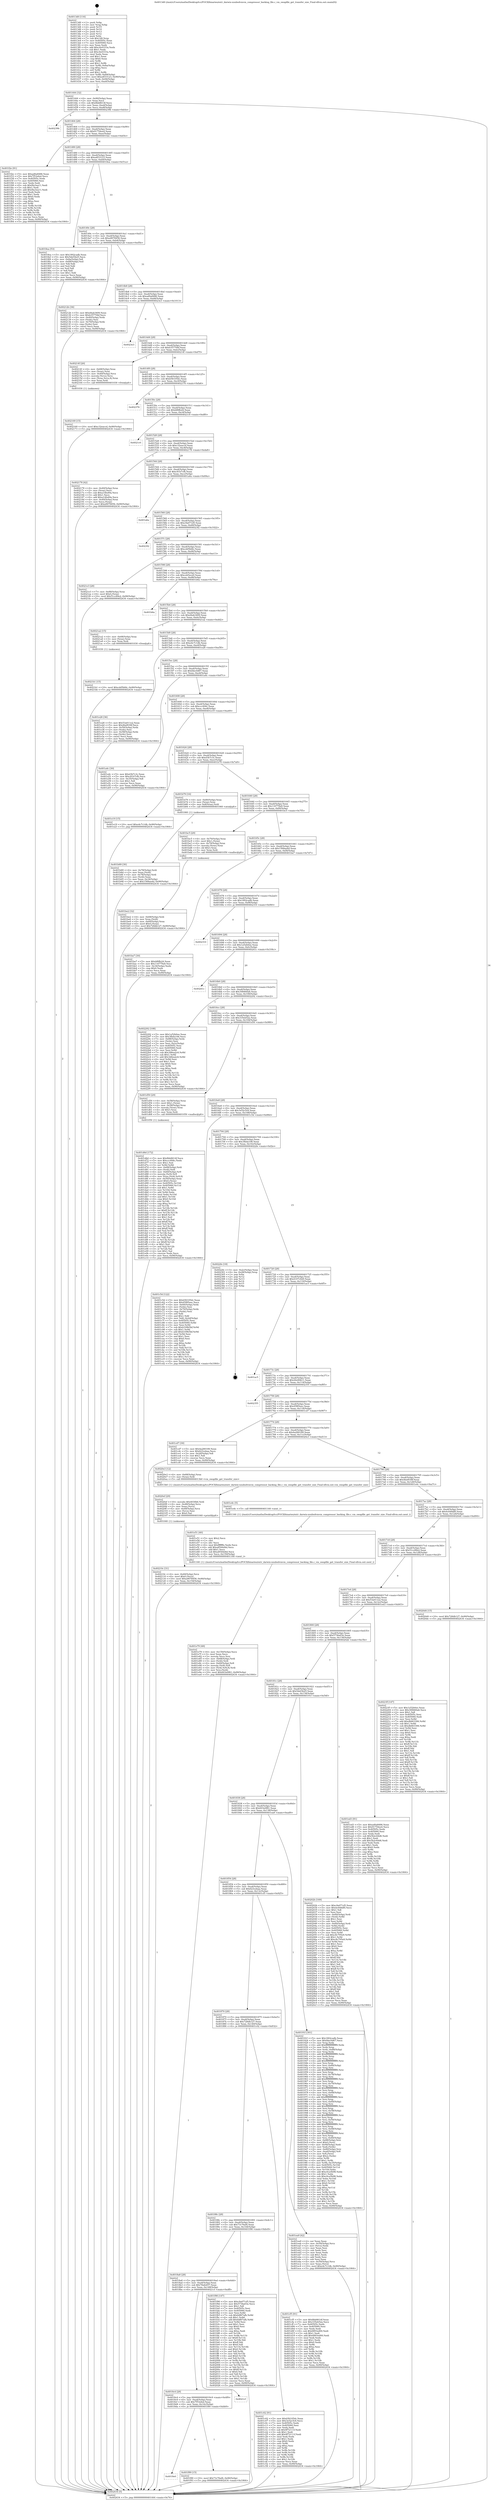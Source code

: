 digraph "0x4013d0" {
  label = "0x4013d0 (/mnt/c/Users/mathe/Desktop/tcc/POCII/binaries/extr_darwin-xnubsdvmvm_compressor_backing_file.c_vm_swapfile_get_transfer_size_Final-ollvm.out::main(0))"
  labelloc = "t"
  node[shape=record]

  Entry [label="",width=0.3,height=0.3,shape=circle,fillcolor=black,style=filled]
  "0x401444" [label="{
     0x401444 [32]\l
     | [instrs]\l
     &nbsp;&nbsp;0x401444 \<+6\>: mov -0x90(%rbp),%eax\l
     &nbsp;&nbsp;0x40144a \<+2\>: mov %eax,%ecx\l
     &nbsp;&nbsp;0x40144c \<+6\>: sub $0x8bb8614f,%ecx\l
     &nbsp;&nbsp;0x401452 \<+6\>: mov %eax,-0xa4(%rbp)\l
     &nbsp;&nbsp;0x401458 \<+6\>: mov %ecx,-0xa8(%rbp)\l
     &nbsp;&nbsp;0x40145e \<+6\>: je 000000000040239b \<main+0xfcb\>\l
  }"]
  "0x40239b" [label="{
     0x40239b\l
  }", style=dashed]
  "0x401464" [label="{
     0x401464 [28]\l
     | [instrs]\l
     &nbsp;&nbsp;0x401464 \<+5\>: jmp 0000000000401469 \<main+0x99\>\l
     &nbsp;&nbsp;0x401469 \<+6\>: mov -0xa4(%rbp),%eax\l
     &nbsp;&nbsp;0x40146f \<+5\>: sub $0x91754ee4,%eax\l
     &nbsp;&nbsp;0x401474 \<+6\>: mov %eax,-0xac(%rbp)\l
     &nbsp;&nbsp;0x40147a \<+6\>: je 0000000000401f2e \<main+0xb5e\>\l
  }"]
  Exit [label="",width=0.3,height=0.3,shape=circle,fillcolor=black,style=filled,peripheries=2]
  "0x401f2e" [label="{
     0x401f2e [91]\l
     | [instrs]\l
     &nbsp;&nbsp;0x401f2e \<+5\>: mov $0xad0a8486,%eax\l
     &nbsp;&nbsp;0x401f33 \<+5\>: mov $0x7f53efed,%ecx\l
     &nbsp;&nbsp;0x401f38 \<+7\>: mov 0x40505c,%edx\l
     &nbsp;&nbsp;0x401f3f \<+7\>: mov 0x405060,%esi\l
     &nbsp;&nbsp;0x401f46 \<+2\>: mov %edx,%edi\l
     &nbsp;&nbsp;0x401f48 \<+6\>: sub $0xf4a3ea11,%edi\l
     &nbsp;&nbsp;0x401f4e \<+3\>: sub $0x1,%edi\l
     &nbsp;&nbsp;0x401f51 \<+6\>: add $0xf4a3ea11,%edi\l
     &nbsp;&nbsp;0x401f57 \<+3\>: imul %edi,%edx\l
     &nbsp;&nbsp;0x401f5a \<+3\>: and $0x1,%edx\l
     &nbsp;&nbsp;0x401f5d \<+3\>: cmp $0x0,%edx\l
     &nbsp;&nbsp;0x401f60 \<+4\>: sete %r8b\l
     &nbsp;&nbsp;0x401f64 \<+3\>: cmp $0xa,%esi\l
     &nbsp;&nbsp;0x401f67 \<+4\>: setl %r9b\l
     &nbsp;&nbsp;0x401f6b \<+3\>: mov %r8b,%r10b\l
     &nbsp;&nbsp;0x401f6e \<+3\>: and %r9b,%r10b\l
     &nbsp;&nbsp;0x401f71 \<+3\>: xor %r9b,%r8b\l
     &nbsp;&nbsp;0x401f74 \<+3\>: or %r8b,%r10b\l
     &nbsp;&nbsp;0x401f77 \<+4\>: test $0x1,%r10b\l
     &nbsp;&nbsp;0x401f7b \<+3\>: cmovne %ecx,%eax\l
     &nbsp;&nbsp;0x401f7e \<+6\>: mov %eax,-0x90(%rbp)\l
     &nbsp;&nbsp;0x401f84 \<+5\>: jmp 0000000000402434 \<main+0x1064\>\l
  }"]
  "0x401480" [label="{
     0x401480 [28]\l
     | [instrs]\l
     &nbsp;&nbsp;0x401480 \<+5\>: jmp 0000000000401485 \<main+0xb5\>\l
     &nbsp;&nbsp;0x401485 \<+6\>: mov -0xa4(%rbp),%eax\l
     &nbsp;&nbsp;0x40148b \<+5\>: sub $0xa4f33123,%eax\l
     &nbsp;&nbsp;0x401490 \<+6\>: mov %eax,-0xb0(%rbp)\l
     &nbsp;&nbsp;0x401496 \<+6\>: je 00000000004018ea \<main+0x51a\>\l
  }"]
  "0x4021b1" [label="{
     0x4021b1 [15]\l
     | [instrs]\l
     &nbsp;&nbsp;0x4021b1 \<+10\>: movl $0xcdd5bfdc,-0x90(%rbp)\l
     &nbsp;&nbsp;0x4021bb \<+5\>: jmp 0000000000402434 \<main+0x1064\>\l
  }"]
  "0x4018ea" [label="{
     0x4018ea [53]\l
     | [instrs]\l
     &nbsp;&nbsp;0x4018ea \<+5\>: mov $0x1802cadb,%eax\l
     &nbsp;&nbsp;0x4018ef \<+5\>: mov $0x5def3b25,%ecx\l
     &nbsp;&nbsp;0x4018f4 \<+6\>: mov -0x8a(%rbp),%dl\l
     &nbsp;&nbsp;0x4018fa \<+7\>: mov -0x89(%rbp),%sil\l
     &nbsp;&nbsp;0x401901 \<+3\>: mov %dl,%dil\l
     &nbsp;&nbsp;0x401904 \<+3\>: and %sil,%dil\l
     &nbsp;&nbsp;0x401907 \<+3\>: xor %sil,%dl\l
     &nbsp;&nbsp;0x40190a \<+3\>: or %dl,%dil\l
     &nbsp;&nbsp;0x40190d \<+4\>: test $0x1,%dil\l
     &nbsp;&nbsp;0x401911 \<+3\>: cmovne %ecx,%eax\l
     &nbsp;&nbsp;0x401914 \<+6\>: mov %eax,-0x90(%rbp)\l
     &nbsp;&nbsp;0x40191a \<+5\>: jmp 0000000000402434 \<main+0x1064\>\l
  }"]
  "0x40149c" [label="{
     0x40149c [28]\l
     | [instrs]\l
     &nbsp;&nbsp;0x40149c \<+5\>: jmp 00000000004014a1 \<main+0xd1\>\l
     &nbsp;&nbsp;0x4014a1 \<+6\>: mov -0xa4(%rbp),%eax\l
     &nbsp;&nbsp;0x4014a7 \<+5\>: sub $0xa9078456,%eax\l
     &nbsp;&nbsp;0x4014ac \<+6\>: mov %eax,-0xb4(%rbp)\l
     &nbsp;&nbsp;0x4014b2 \<+6\>: je 000000000040212b \<main+0xd5b\>\l
  }"]
  "0x402434" [label="{
     0x402434 [5]\l
     | [instrs]\l
     &nbsp;&nbsp;0x402434 \<+5\>: jmp 0000000000401444 \<main+0x74\>\l
  }"]
  "0x4013d0" [label="{
     0x4013d0 [116]\l
     | [instrs]\l
     &nbsp;&nbsp;0x4013d0 \<+1\>: push %rbp\l
     &nbsp;&nbsp;0x4013d1 \<+3\>: mov %rsp,%rbp\l
     &nbsp;&nbsp;0x4013d4 \<+2\>: push %r15\l
     &nbsp;&nbsp;0x4013d6 \<+2\>: push %r14\l
     &nbsp;&nbsp;0x4013d8 \<+2\>: push %r13\l
     &nbsp;&nbsp;0x4013da \<+2\>: push %r12\l
     &nbsp;&nbsp;0x4013dc \<+1\>: push %rbx\l
     &nbsp;&nbsp;0x4013dd \<+7\>: sub $0x148,%rsp\l
     &nbsp;&nbsp;0x4013e4 \<+7\>: mov 0x40505c,%eax\l
     &nbsp;&nbsp;0x4013eb \<+7\>: mov 0x405060,%ecx\l
     &nbsp;&nbsp;0x4013f2 \<+2\>: mov %eax,%edx\l
     &nbsp;&nbsp;0x4013f4 \<+6\>: add $0xc4e0333a,%edx\l
     &nbsp;&nbsp;0x4013fa \<+3\>: sub $0x1,%edx\l
     &nbsp;&nbsp;0x4013fd \<+6\>: sub $0xc4e0333a,%edx\l
     &nbsp;&nbsp;0x401403 \<+3\>: imul %edx,%eax\l
     &nbsp;&nbsp;0x401406 \<+3\>: and $0x1,%eax\l
     &nbsp;&nbsp;0x401409 \<+3\>: cmp $0x0,%eax\l
     &nbsp;&nbsp;0x40140c \<+4\>: sete %r8b\l
     &nbsp;&nbsp;0x401410 \<+4\>: and $0x1,%r8b\l
     &nbsp;&nbsp;0x401414 \<+7\>: mov %r8b,-0x8a(%rbp)\l
     &nbsp;&nbsp;0x40141b \<+3\>: cmp $0xa,%ecx\l
     &nbsp;&nbsp;0x40141e \<+4\>: setl %r8b\l
     &nbsp;&nbsp;0x401422 \<+4\>: and $0x1,%r8b\l
     &nbsp;&nbsp;0x401426 \<+7\>: mov %r8b,-0x89(%rbp)\l
     &nbsp;&nbsp;0x40142d \<+10\>: movl $0xa4f33123,-0x90(%rbp)\l
     &nbsp;&nbsp;0x401437 \<+6\>: mov %edi,-0x94(%rbp)\l
     &nbsp;&nbsp;0x40143d \<+7\>: mov %rsi,-0xa0(%rbp)\l
  }"]
  "0x402169" [label="{
     0x402169 [15]\l
     | [instrs]\l
     &nbsp;&nbsp;0x402169 \<+10\>: movl $0xc32eaccd,-0x90(%rbp)\l
     &nbsp;&nbsp;0x402173 \<+5\>: jmp 0000000000402434 \<main+0x1064\>\l
  }"]
  "0x40212b" [label="{
     0x40212b [36]\l
     | [instrs]\l
     &nbsp;&nbsp;0x40212b \<+5\>: mov $0xd4ab3409,%eax\l
     &nbsp;&nbsp;0x402130 \<+5\>: mov $0xb35770bf,%ecx\l
     &nbsp;&nbsp;0x402135 \<+4\>: mov -0x40(%rbp),%rdx\l
     &nbsp;&nbsp;0x402139 \<+2\>: mov (%rdx),%esi\l
     &nbsp;&nbsp;0x40213b \<+4\>: mov -0x70(%rbp),%rdx\l
     &nbsp;&nbsp;0x40213f \<+2\>: cmp (%rdx),%esi\l
     &nbsp;&nbsp;0x402141 \<+3\>: cmovl %ecx,%eax\l
     &nbsp;&nbsp;0x402144 \<+6\>: mov %eax,-0x90(%rbp)\l
     &nbsp;&nbsp;0x40214a \<+5\>: jmp 0000000000402434 \<main+0x1064\>\l
  }"]
  "0x4014b8" [label="{
     0x4014b8 [28]\l
     | [instrs]\l
     &nbsp;&nbsp;0x4014b8 \<+5\>: jmp 00000000004014bd \<main+0xed\>\l
     &nbsp;&nbsp;0x4014bd \<+6\>: mov -0xa4(%rbp),%eax\l
     &nbsp;&nbsp;0x4014c3 \<+5\>: sub $0xad0a8486,%eax\l
     &nbsp;&nbsp;0x4014c8 \<+6\>: mov %eax,-0xb8(%rbp)\l
     &nbsp;&nbsp;0x4014ce \<+6\>: je 00000000004023e3 \<main+0x1013\>\l
  }"]
  "0x40210c" [label="{
     0x40210c [31]\l
     | [instrs]\l
     &nbsp;&nbsp;0x40210c \<+4\>: mov -0x40(%rbp),%rcx\l
     &nbsp;&nbsp;0x402110 \<+6\>: movl $0x0,(%rcx)\l
     &nbsp;&nbsp;0x402116 \<+10\>: movl $0xa9078456,-0x90(%rbp)\l
     &nbsp;&nbsp;0x402120 \<+6\>: mov %eax,-0x154(%rbp)\l
     &nbsp;&nbsp;0x402126 \<+5\>: jmp 0000000000402434 \<main+0x1064\>\l
  }"]
  "0x4023e3" [label="{
     0x4023e3\l
  }", style=dashed]
  "0x4014d4" [label="{
     0x4014d4 [28]\l
     | [instrs]\l
     &nbsp;&nbsp;0x4014d4 \<+5\>: jmp 00000000004014d9 \<main+0x109\>\l
     &nbsp;&nbsp;0x4014d9 \<+6\>: mov -0xa4(%rbp),%eax\l
     &nbsp;&nbsp;0x4014df \<+5\>: sub $0xb35770bf,%eax\l
     &nbsp;&nbsp;0x4014e4 \<+6\>: mov %eax,-0xbc(%rbp)\l
     &nbsp;&nbsp;0x4014ea \<+6\>: je 000000000040214f \<main+0xd7f\>\l
  }"]
  "0x4020ef" [label="{
     0x4020ef [29]\l
     | [instrs]\l
     &nbsp;&nbsp;0x4020ef \<+10\>: movabs $0x4030b6,%rdi\l
     &nbsp;&nbsp;0x4020f9 \<+4\>: mov -0x48(%rbp),%rcx\l
     &nbsp;&nbsp;0x4020fd \<+2\>: mov %eax,(%rcx)\l
     &nbsp;&nbsp;0x4020ff \<+4\>: mov -0x48(%rbp),%rcx\l
     &nbsp;&nbsp;0x402103 \<+2\>: mov (%rcx),%esi\l
     &nbsp;&nbsp;0x402105 \<+2\>: mov $0x0,%al\l
     &nbsp;&nbsp;0x402107 \<+5\>: call 0000000000401040 \<printf@plt\>\l
     | [calls]\l
     &nbsp;&nbsp;0x401040 \{1\} (unknown)\l
  }"]
  "0x40214f" [label="{
     0x40214f [26]\l
     | [instrs]\l
     &nbsp;&nbsp;0x40214f \<+4\>: mov -0x68(%rbp),%rax\l
     &nbsp;&nbsp;0x402153 \<+3\>: mov (%rax),%rax\l
     &nbsp;&nbsp;0x402156 \<+4\>: mov -0x40(%rbp),%rcx\l
     &nbsp;&nbsp;0x40215a \<+3\>: movslq (%rcx),%rcx\l
     &nbsp;&nbsp;0x40215d \<+4\>: mov (%rax,%rcx,8),%rax\l
     &nbsp;&nbsp;0x402161 \<+3\>: mov %rax,%rdi\l
     &nbsp;&nbsp;0x402164 \<+5\>: call 0000000000401030 \<free@plt\>\l
     | [calls]\l
     &nbsp;&nbsp;0x401030 \{1\} (unknown)\l
  }"]
  "0x4014f0" [label="{
     0x4014f0 [28]\l
     | [instrs]\l
     &nbsp;&nbsp;0x4014f0 \<+5\>: jmp 00000000004014f5 \<main+0x125\>\l
     &nbsp;&nbsp;0x4014f5 \<+6\>: mov -0xa4(%rbp),%eax\l
     &nbsp;&nbsp;0x4014fb \<+5\>: sub $0xb56105dc,%eax\l
     &nbsp;&nbsp;0x401500 \<+6\>: mov %eax,-0xc0(%rbp)\l
     &nbsp;&nbsp;0x401506 \<+6\>: je 0000000000402376 \<main+0xfa6\>\l
  }"]
  "0x4018e0" [label="{
     0x4018e0\l
  }", style=dashed]
  "0x402376" [label="{
     0x402376\l
  }", style=dashed]
  "0x40150c" [label="{
     0x40150c [28]\l
     | [instrs]\l
     &nbsp;&nbsp;0x40150c \<+5\>: jmp 0000000000401511 \<main+0x141\>\l
     &nbsp;&nbsp;0x401511 \<+6\>: mov -0xa4(%rbp),%eax\l
     &nbsp;&nbsp;0x401517 \<+5\>: sub $0xbf6ffe24,%eax\l
     &nbsp;&nbsp;0x40151c \<+6\>: mov %eax,-0xc4(%rbp)\l
     &nbsp;&nbsp;0x401522 \<+6\>: je 00000000004021c0 \<main+0xdf0\>\l
  }"]
  "0x401f89" [label="{
     0x401f89 [15]\l
     | [instrs]\l
     &nbsp;&nbsp;0x401f89 \<+10\>: movl $0x73c76af4,-0x90(%rbp)\l
     &nbsp;&nbsp;0x401f93 \<+5\>: jmp 0000000000402434 \<main+0x1064\>\l
  }"]
  "0x4021c0" [label="{
     0x4021c0\l
  }", style=dashed]
  "0x401528" [label="{
     0x401528 [28]\l
     | [instrs]\l
     &nbsp;&nbsp;0x401528 \<+5\>: jmp 000000000040152d \<main+0x15d\>\l
     &nbsp;&nbsp;0x40152d \<+6\>: mov -0xa4(%rbp),%eax\l
     &nbsp;&nbsp;0x401533 \<+5\>: sub $0xc32eaccd,%eax\l
     &nbsp;&nbsp;0x401538 \<+6\>: mov %eax,-0xc8(%rbp)\l
     &nbsp;&nbsp;0x40153e \<+6\>: je 0000000000402178 \<main+0xda8\>\l
  }"]
  "0x4018c4" [label="{
     0x4018c4 [28]\l
     | [instrs]\l
     &nbsp;&nbsp;0x4018c4 \<+5\>: jmp 00000000004018c9 \<main+0x4f9\>\l
     &nbsp;&nbsp;0x4018c9 \<+6\>: mov -0xa4(%rbp),%eax\l
     &nbsp;&nbsp;0x4018cf \<+5\>: sub $0x7f53efed,%eax\l
     &nbsp;&nbsp;0x4018d4 \<+6\>: mov %eax,-0x14c(%rbp)\l
     &nbsp;&nbsp;0x4018da \<+6\>: je 0000000000401f89 \<main+0xbb9\>\l
  }"]
  "0x402178" [label="{
     0x402178 [42]\l
     | [instrs]\l
     &nbsp;&nbsp;0x402178 \<+4\>: mov -0x40(%rbp),%rax\l
     &nbsp;&nbsp;0x40217c \<+2\>: mov (%rax),%ecx\l
     &nbsp;&nbsp;0x40217e \<+6\>: sub $0xa14fa49a,%ecx\l
     &nbsp;&nbsp;0x402184 \<+3\>: add $0x1,%ecx\l
     &nbsp;&nbsp;0x402187 \<+6\>: add $0xa14fa49a,%ecx\l
     &nbsp;&nbsp;0x40218d \<+4\>: mov -0x40(%rbp),%rax\l
     &nbsp;&nbsp;0x402191 \<+2\>: mov %ecx,(%rax)\l
     &nbsp;&nbsp;0x402193 \<+10\>: movl $0xa9078456,-0x90(%rbp)\l
     &nbsp;&nbsp;0x40219d \<+5\>: jmp 0000000000402434 \<main+0x1064\>\l
  }"]
  "0x401544" [label="{
     0x401544 [28]\l
     | [instrs]\l
     &nbsp;&nbsp;0x401544 \<+5\>: jmp 0000000000401549 \<main+0x179\>\l
     &nbsp;&nbsp;0x401549 \<+6\>: mov -0xa4(%rbp),%eax\l
     &nbsp;&nbsp;0x40154f \<+5\>: sub $0xc81b7cfb,%eax\l
     &nbsp;&nbsp;0x401554 \<+6\>: mov %eax,-0xcc(%rbp)\l
     &nbsp;&nbsp;0x40155a \<+6\>: je 0000000000401a6a \<main+0x69a\>\l
  }"]
  "0x4021cf" [label="{
     0x4021cf\l
  }", style=dashed]
  "0x401a6a" [label="{
     0x401a6a\l
  }", style=dashed]
  "0x401560" [label="{
     0x401560 [28]\l
     | [instrs]\l
     &nbsp;&nbsp;0x401560 \<+5\>: jmp 0000000000401565 \<main+0x195\>\l
     &nbsp;&nbsp;0x401565 \<+6\>: mov -0xa4(%rbp),%eax\l
     &nbsp;&nbsp;0x40156b \<+5\>: sub $0xc9a071d5,%eax\l
     &nbsp;&nbsp;0x401570 \<+6\>: mov %eax,-0xd0(%rbp)\l
     &nbsp;&nbsp;0x401576 \<+6\>: je 00000000004023f2 \<main+0x1022\>\l
  }"]
  "0x4018a8" [label="{
     0x4018a8 [28]\l
     | [instrs]\l
     &nbsp;&nbsp;0x4018a8 \<+5\>: jmp 00000000004018ad \<main+0x4dd\>\l
     &nbsp;&nbsp;0x4018ad \<+6\>: mov -0xa4(%rbp),%eax\l
     &nbsp;&nbsp;0x4018b3 \<+5\>: sub $0x78afe657,%eax\l
     &nbsp;&nbsp;0x4018b8 \<+6\>: mov %eax,-0x148(%rbp)\l
     &nbsp;&nbsp;0x4018be \<+6\>: je 00000000004021cf \<main+0xdff\>\l
  }"]
  "0x4023f2" [label="{
     0x4023f2\l
  }", style=dashed]
  "0x40157c" [label="{
     0x40157c [28]\l
     | [instrs]\l
     &nbsp;&nbsp;0x40157c \<+5\>: jmp 0000000000401581 \<main+0x1b1\>\l
     &nbsp;&nbsp;0x401581 \<+6\>: mov -0xa4(%rbp),%eax\l
     &nbsp;&nbsp;0x401587 \<+5\>: sub $0xcdd5bfdc,%eax\l
     &nbsp;&nbsp;0x40158c \<+6\>: mov %eax,-0xd4(%rbp)\l
     &nbsp;&nbsp;0x401592 \<+6\>: je 00000000004021e3 \<main+0xe13\>\l
  }"]
  "0x401f98" [label="{
     0x401f98 [147]\l
     | [instrs]\l
     &nbsp;&nbsp;0x401f98 \<+5\>: mov $0xc9a071d5,%eax\l
     &nbsp;&nbsp;0x401f9d \<+5\>: mov $0x5736a03e,%ecx\l
     &nbsp;&nbsp;0x401fa2 \<+2\>: mov $0x1,%dl\l
     &nbsp;&nbsp;0x401fa4 \<+7\>: mov 0x40505c,%esi\l
     &nbsp;&nbsp;0x401fab \<+7\>: mov 0x405060,%edi\l
     &nbsp;&nbsp;0x401fb2 \<+3\>: mov %esi,%r8d\l
     &nbsp;&nbsp;0x401fb5 \<+7\>: sub $0x6df67afb,%r8d\l
     &nbsp;&nbsp;0x401fbc \<+4\>: sub $0x1,%r8d\l
     &nbsp;&nbsp;0x401fc0 \<+7\>: add $0x6df67afb,%r8d\l
     &nbsp;&nbsp;0x401fc7 \<+4\>: imul %r8d,%esi\l
     &nbsp;&nbsp;0x401fcb \<+3\>: and $0x1,%esi\l
     &nbsp;&nbsp;0x401fce \<+3\>: cmp $0x0,%esi\l
     &nbsp;&nbsp;0x401fd1 \<+4\>: sete %r9b\l
     &nbsp;&nbsp;0x401fd5 \<+3\>: cmp $0xa,%edi\l
     &nbsp;&nbsp;0x401fd8 \<+4\>: setl %r10b\l
     &nbsp;&nbsp;0x401fdc \<+3\>: mov %r9b,%r11b\l
     &nbsp;&nbsp;0x401fdf \<+4\>: xor $0xff,%r11b\l
     &nbsp;&nbsp;0x401fe3 \<+3\>: mov %r10b,%bl\l
     &nbsp;&nbsp;0x401fe6 \<+3\>: xor $0xff,%bl\l
     &nbsp;&nbsp;0x401fe9 \<+3\>: xor $0x0,%dl\l
     &nbsp;&nbsp;0x401fec \<+3\>: mov %r11b,%r14b\l
     &nbsp;&nbsp;0x401fef \<+4\>: and $0x0,%r14b\l
     &nbsp;&nbsp;0x401ff3 \<+3\>: and %dl,%r9b\l
     &nbsp;&nbsp;0x401ff6 \<+3\>: mov %bl,%r15b\l
     &nbsp;&nbsp;0x401ff9 \<+4\>: and $0x0,%r15b\l
     &nbsp;&nbsp;0x401ffd \<+3\>: and %dl,%r10b\l
     &nbsp;&nbsp;0x402000 \<+3\>: or %r9b,%r14b\l
     &nbsp;&nbsp;0x402003 \<+3\>: or %r10b,%r15b\l
     &nbsp;&nbsp;0x402006 \<+3\>: xor %r15b,%r14b\l
     &nbsp;&nbsp;0x402009 \<+3\>: or %bl,%r11b\l
     &nbsp;&nbsp;0x40200c \<+4\>: xor $0xff,%r11b\l
     &nbsp;&nbsp;0x402010 \<+3\>: or $0x0,%dl\l
     &nbsp;&nbsp;0x402013 \<+3\>: and %dl,%r11b\l
     &nbsp;&nbsp;0x402016 \<+3\>: or %r11b,%r14b\l
     &nbsp;&nbsp;0x402019 \<+4\>: test $0x1,%r14b\l
     &nbsp;&nbsp;0x40201d \<+3\>: cmovne %ecx,%eax\l
     &nbsp;&nbsp;0x402020 \<+6\>: mov %eax,-0x90(%rbp)\l
     &nbsp;&nbsp;0x402026 \<+5\>: jmp 0000000000402434 \<main+0x1064\>\l
  }"]
  "0x4021e3" [label="{
     0x4021e3 [28]\l
     | [instrs]\l
     &nbsp;&nbsp;0x4021e3 \<+7\>: mov -0x88(%rbp),%rax\l
     &nbsp;&nbsp;0x4021ea \<+6\>: movl $0x0,(%rax)\l
     &nbsp;&nbsp;0x4021f0 \<+10\>: movl $0x51cc89e2,-0x90(%rbp)\l
     &nbsp;&nbsp;0x4021fa \<+5\>: jmp 0000000000402434 \<main+0x1064\>\l
  }"]
  "0x401598" [label="{
     0x401598 [28]\l
     | [instrs]\l
     &nbsp;&nbsp;0x401598 \<+5\>: jmp 000000000040159d \<main+0x1cd\>\l
     &nbsp;&nbsp;0x40159d \<+6\>: mov -0xa4(%rbp),%eax\l
     &nbsp;&nbsp;0x4015a3 \<+5\>: sub $0xceb5ece0,%eax\l
     &nbsp;&nbsp;0x4015a8 \<+6\>: mov %eax,-0xd8(%rbp)\l
     &nbsp;&nbsp;0x4015ae \<+6\>: je 0000000000401b6a \<main+0x79a\>\l
  }"]
  "0x401e79" [label="{
     0x401e79 [48]\l
     | [instrs]\l
     &nbsp;&nbsp;0x401e79 \<+6\>: mov -0x150(%rbp),%ecx\l
     &nbsp;&nbsp;0x401e7f \<+3\>: imul %eax,%ecx\l
     &nbsp;&nbsp;0x401e82 \<+3\>: movslq %ecx,%rsi\l
     &nbsp;&nbsp;0x401e85 \<+4\>: mov -0x68(%rbp),%rdi\l
     &nbsp;&nbsp;0x401e89 \<+3\>: mov (%rdi),%rdi\l
     &nbsp;&nbsp;0x401e8c \<+4\>: mov -0x60(%rbp),%r8\l
     &nbsp;&nbsp;0x401e90 \<+3\>: movslq (%r8),%r8\l
     &nbsp;&nbsp;0x401e93 \<+4\>: mov (%rdi,%r8,8),%rdi\l
     &nbsp;&nbsp;0x401e97 \<+3\>: mov %rsi,(%rdi)\l
     &nbsp;&nbsp;0x401e9a \<+10\>: movl $0x603e0f61,-0x90(%rbp)\l
     &nbsp;&nbsp;0x401ea4 \<+5\>: jmp 0000000000402434 \<main+0x1064\>\l
  }"]
  "0x401b6a" [label="{
     0x401b6a\l
  }", style=dashed]
  "0x4015b4" [label="{
     0x4015b4 [28]\l
     | [instrs]\l
     &nbsp;&nbsp;0x4015b4 \<+5\>: jmp 00000000004015b9 \<main+0x1e9\>\l
     &nbsp;&nbsp;0x4015b9 \<+6\>: mov -0xa4(%rbp),%eax\l
     &nbsp;&nbsp;0x4015bf \<+5\>: sub $0xd4ab3409,%eax\l
     &nbsp;&nbsp;0x4015c4 \<+6\>: mov %eax,-0xdc(%rbp)\l
     &nbsp;&nbsp;0x4015ca \<+6\>: je 00000000004021a2 \<main+0xdd2\>\l
  }"]
  "0x401e51" [label="{
     0x401e51 [40]\l
     | [instrs]\l
     &nbsp;&nbsp;0x401e51 \<+5\>: mov $0x2,%ecx\l
     &nbsp;&nbsp;0x401e56 \<+1\>: cltd\l
     &nbsp;&nbsp;0x401e57 \<+2\>: idiv %ecx\l
     &nbsp;&nbsp;0x401e59 \<+6\>: imul $0xfffffffe,%edx,%ecx\l
     &nbsp;&nbsp;0x401e5f \<+6\>: add $0xa8544d4d,%ecx\l
     &nbsp;&nbsp;0x401e65 \<+3\>: add $0x1,%ecx\l
     &nbsp;&nbsp;0x401e68 \<+6\>: sub $0xa8544d4d,%ecx\l
     &nbsp;&nbsp;0x401e6e \<+6\>: mov %ecx,-0x150(%rbp)\l
     &nbsp;&nbsp;0x401e74 \<+5\>: call 0000000000401160 \<next_i\>\l
     | [calls]\l
     &nbsp;&nbsp;0x401160 \{1\} (/mnt/c/Users/mathe/Desktop/tcc/POCII/binaries/extr_darwin-xnubsdvmvm_compressor_backing_file.c_vm_swapfile_get_transfer_size_Final-ollvm.out::next_i)\l
  }"]
  "0x4021a2" [label="{
     0x4021a2 [15]\l
     | [instrs]\l
     &nbsp;&nbsp;0x4021a2 \<+4\>: mov -0x68(%rbp),%rax\l
     &nbsp;&nbsp;0x4021a6 \<+3\>: mov (%rax),%rax\l
     &nbsp;&nbsp;0x4021a9 \<+3\>: mov %rax,%rdi\l
     &nbsp;&nbsp;0x4021ac \<+5\>: call 0000000000401030 \<free@plt\>\l
     | [calls]\l
     &nbsp;&nbsp;0x401030 \{1\} (unknown)\l
  }"]
  "0x4015d0" [label="{
     0x4015d0 [28]\l
     | [instrs]\l
     &nbsp;&nbsp;0x4015d0 \<+5\>: jmp 00000000004015d5 \<main+0x205\>\l
     &nbsp;&nbsp;0x4015d5 \<+6\>: mov -0xa4(%rbp),%eax\l
     &nbsp;&nbsp;0x4015db \<+5\>: sub $0xe4c7c1db,%eax\l
     &nbsp;&nbsp;0x4015e0 \<+6\>: mov %eax,-0xe0(%rbp)\l
     &nbsp;&nbsp;0x4015e6 \<+6\>: je 0000000000401e28 \<main+0xa58\>\l
  }"]
  "0x401d6d" [label="{
     0x401d6d [172]\l
     | [instrs]\l
     &nbsp;&nbsp;0x401d6d \<+5\>: mov $0x8bb8614f,%ecx\l
     &nbsp;&nbsp;0x401d72 \<+5\>: mov $0xccc494c,%edx\l
     &nbsp;&nbsp;0x401d77 \<+3\>: mov $0x1,%sil\l
     &nbsp;&nbsp;0x401d7a \<+3\>: xor %r8d,%r8d\l
     &nbsp;&nbsp;0x401d7d \<+4\>: mov -0x68(%rbp),%rdi\l
     &nbsp;&nbsp;0x401d81 \<+3\>: mov (%rdi),%rdi\l
     &nbsp;&nbsp;0x401d84 \<+4\>: mov -0x60(%rbp),%r9\l
     &nbsp;&nbsp;0x401d88 \<+3\>: movslq (%r9),%r9\l
     &nbsp;&nbsp;0x401d8b \<+4\>: mov %rax,(%rdi,%r9,8)\l
     &nbsp;&nbsp;0x401d8f \<+4\>: mov -0x50(%rbp),%rax\l
     &nbsp;&nbsp;0x401d93 \<+6\>: movl $0x0,(%rax)\l
     &nbsp;&nbsp;0x401d99 \<+8\>: mov 0x40505c,%r10d\l
     &nbsp;&nbsp;0x401da1 \<+8\>: mov 0x405060,%r11d\l
     &nbsp;&nbsp;0x401da9 \<+4\>: sub $0x1,%r8d\l
     &nbsp;&nbsp;0x401dad \<+3\>: mov %r10d,%ebx\l
     &nbsp;&nbsp;0x401db0 \<+3\>: add %r8d,%ebx\l
     &nbsp;&nbsp;0x401db3 \<+4\>: imul %ebx,%r10d\l
     &nbsp;&nbsp;0x401db7 \<+4\>: and $0x1,%r10d\l
     &nbsp;&nbsp;0x401dbb \<+4\>: cmp $0x0,%r10d\l
     &nbsp;&nbsp;0x401dbf \<+4\>: sete %r14b\l
     &nbsp;&nbsp;0x401dc3 \<+4\>: cmp $0xa,%r11d\l
     &nbsp;&nbsp;0x401dc7 \<+4\>: setl %r15b\l
     &nbsp;&nbsp;0x401dcb \<+3\>: mov %r14b,%r12b\l
     &nbsp;&nbsp;0x401dce \<+4\>: xor $0xff,%r12b\l
     &nbsp;&nbsp;0x401dd2 \<+3\>: mov %r15b,%r13b\l
     &nbsp;&nbsp;0x401dd5 \<+4\>: xor $0xff,%r13b\l
     &nbsp;&nbsp;0x401dd9 \<+4\>: xor $0x1,%sil\l
     &nbsp;&nbsp;0x401ddd \<+3\>: mov %r12b,%al\l
     &nbsp;&nbsp;0x401de0 \<+2\>: and $0xff,%al\l
     &nbsp;&nbsp;0x401de2 \<+3\>: and %sil,%r14b\l
     &nbsp;&nbsp;0x401de5 \<+3\>: mov %r13b,%dil\l
     &nbsp;&nbsp;0x401de8 \<+4\>: and $0xff,%dil\l
     &nbsp;&nbsp;0x401dec \<+3\>: and %sil,%r15b\l
     &nbsp;&nbsp;0x401def \<+3\>: or %r14b,%al\l
     &nbsp;&nbsp;0x401df2 \<+3\>: or %r15b,%dil\l
     &nbsp;&nbsp;0x401df5 \<+3\>: xor %dil,%al\l
     &nbsp;&nbsp;0x401df8 \<+3\>: or %r13b,%r12b\l
     &nbsp;&nbsp;0x401dfb \<+4\>: xor $0xff,%r12b\l
     &nbsp;&nbsp;0x401dff \<+4\>: or $0x1,%sil\l
     &nbsp;&nbsp;0x401e03 \<+3\>: and %sil,%r12b\l
     &nbsp;&nbsp;0x401e06 \<+3\>: or %r12b,%al\l
     &nbsp;&nbsp;0x401e09 \<+2\>: test $0x1,%al\l
     &nbsp;&nbsp;0x401e0b \<+3\>: cmovne %edx,%ecx\l
     &nbsp;&nbsp;0x401e0e \<+6\>: mov %ecx,-0x90(%rbp)\l
     &nbsp;&nbsp;0x401e14 \<+5\>: jmp 0000000000402434 \<main+0x1064\>\l
  }"]
  "0x401e28" [label="{
     0x401e28 [36]\l
     | [instrs]\l
     &nbsp;&nbsp;0x401e28 \<+5\>: mov $0x53a011e2,%eax\l
     &nbsp;&nbsp;0x401e2d \<+5\>: mov $0x4bef039f,%ecx\l
     &nbsp;&nbsp;0x401e32 \<+4\>: mov -0x50(%rbp),%rdx\l
     &nbsp;&nbsp;0x401e36 \<+2\>: mov (%rdx),%esi\l
     &nbsp;&nbsp;0x401e38 \<+4\>: mov -0x58(%rbp),%rdx\l
     &nbsp;&nbsp;0x401e3c \<+2\>: cmp (%rdx),%esi\l
     &nbsp;&nbsp;0x401e3e \<+3\>: cmovl %ecx,%eax\l
     &nbsp;&nbsp;0x401e41 \<+6\>: mov %eax,-0x90(%rbp)\l
     &nbsp;&nbsp;0x401e47 \<+5\>: jmp 0000000000402434 \<main+0x1064\>\l
  }"]
  "0x4015ec" [label="{
     0x4015ec [28]\l
     | [instrs]\l
     &nbsp;&nbsp;0x4015ec \<+5\>: jmp 00000000004015f1 \<main+0x221\>\l
     &nbsp;&nbsp;0x4015f1 \<+6\>: mov -0xa4(%rbp),%eax\l
     &nbsp;&nbsp;0x4015f7 \<+5\>: sub $0xfdec0d67,%eax\l
     &nbsp;&nbsp;0x4015fc \<+6\>: mov %eax,-0xe4(%rbp)\l
     &nbsp;&nbsp;0x401602 \<+6\>: je 0000000000401a4c \<main+0x67c\>\l
  }"]
  "0x40188c" [label="{
     0x40188c [28]\l
     | [instrs]\l
     &nbsp;&nbsp;0x40188c \<+5\>: jmp 0000000000401891 \<main+0x4c1\>\l
     &nbsp;&nbsp;0x401891 \<+6\>: mov -0xa4(%rbp),%eax\l
     &nbsp;&nbsp;0x401897 \<+5\>: sub $0x73c76af4,%eax\l
     &nbsp;&nbsp;0x40189c \<+6\>: mov %eax,-0x144(%rbp)\l
     &nbsp;&nbsp;0x4018a2 \<+6\>: je 0000000000401f98 \<main+0xbc8\>\l
  }"]
  "0x401a4c" [label="{
     0x401a4c [30]\l
     | [instrs]\l
     &nbsp;&nbsp;0x401a4c \<+5\>: mov $0xd3b7c3c,%eax\l
     &nbsp;&nbsp;0x401a51 \<+5\>: mov $0xc81b7cfb,%ecx\l
     &nbsp;&nbsp;0x401a56 \<+3\>: mov -0x35(%rbp),%dl\l
     &nbsp;&nbsp;0x401a59 \<+3\>: test $0x1,%dl\l
     &nbsp;&nbsp;0x401a5c \<+3\>: cmovne %ecx,%eax\l
     &nbsp;&nbsp;0x401a5f \<+6\>: mov %eax,-0x90(%rbp)\l
     &nbsp;&nbsp;0x401a65 \<+5\>: jmp 0000000000402434 \<main+0x1064\>\l
  }"]
  "0x401608" [label="{
     0x401608 [28]\l
     | [instrs]\l
     &nbsp;&nbsp;0x401608 \<+5\>: jmp 000000000040160d \<main+0x23d\>\l
     &nbsp;&nbsp;0x40160d \<+6\>: mov -0xa4(%rbp),%eax\l
     &nbsp;&nbsp;0x401613 \<+5\>: sub $0xccc494c,%eax\l
     &nbsp;&nbsp;0x401618 \<+6\>: mov %eax,-0xe8(%rbp)\l
     &nbsp;&nbsp;0x40161e \<+6\>: je 0000000000401e19 \<main+0xa49\>\l
  }"]
  "0x401c02" [label="{
     0x401c02 [91]\l
     | [instrs]\l
     &nbsp;&nbsp;0x401c02 \<+5\>: mov $0xb56105dc,%eax\l
     &nbsp;&nbsp;0x401c07 \<+5\>: mov $0x3e52c5c6,%ecx\l
     &nbsp;&nbsp;0x401c0c \<+7\>: mov 0x40505c,%edx\l
     &nbsp;&nbsp;0x401c13 \<+7\>: mov 0x405060,%esi\l
     &nbsp;&nbsp;0x401c1a \<+2\>: mov %edx,%edi\l
     &nbsp;&nbsp;0x401c1c \<+6\>: sub $0x9f72111f,%edi\l
     &nbsp;&nbsp;0x401c22 \<+3\>: sub $0x1,%edi\l
     &nbsp;&nbsp;0x401c25 \<+6\>: add $0x9f72111f,%edi\l
     &nbsp;&nbsp;0x401c2b \<+3\>: imul %edi,%edx\l
     &nbsp;&nbsp;0x401c2e \<+3\>: and $0x1,%edx\l
     &nbsp;&nbsp;0x401c31 \<+3\>: cmp $0x0,%edx\l
     &nbsp;&nbsp;0x401c34 \<+4\>: sete %r8b\l
     &nbsp;&nbsp;0x401c38 \<+3\>: cmp $0xa,%esi\l
     &nbsp;&nbsp;0x401c3b \<+4\>: setl %r9b\l
     &nbsp;&nbsp;0x401c3f \<+3\>: mov %r8b,%r10b\l
     &nbsp;&nbsp;0x401c42 \<+3\>: and %r9b,%r10b\l
     &nbsp;&nbsp;0x401c45 \<+3\>: xor %r9b,%r8b\l
     &nbsp;&nbsp;0x401c48 \<+3\>: or %r8b,%r10b\l
     &nbsp;&nbsp;0x401c4b \<+4\>: test $0x1,%r10b\l
     &nbsp;&nbsp;0x401c4f \<+3\>: cmovne %ecx,%eax\l
     &nbsp;&nbsp;0x401c52 \<+6\>: mov %eax,-0x90(%rbp)\l
     &nbsp;&nbsp;0x401c58 \<+5\>: jmp 0000000000402434 \<main+0x1064\>\l
  }"]
  "0x401e19" [label="{
     0x401e19 [15]\l
     | [instrs]\l
     &nbsp;&nbsp;0x401e19 \<+10\>: movl $0xe4c7c1db,-0x90(%rbp)\l
     &nbsp;&nbsp;0x401e23 \<+5\>: jmp 0000000000402434 \<main+0x1064\>\l
  }"]
  "0x401624" [label="{
     0x401624 [28]\l
     | [instrs]\l
     &nbsp;&nbsp;0x401624 \<+5\>: jmp 0000000000401629 \<main+0x259\>\l
     &nbsp;&nbsp;0x401629 \<+6\>: mov -0xa4(%rbp),%eax\l
     &nbsp;&nbsp;0x40162f \<+5\>: sub $0xd3b7c3c,%eax\l
     &nbsp;&nbsp;0x401634 \<+6\>: mov %eax,-0xec(%rbp)\l
     &nbsp;&nbsp;0x40163a \<+6\>: je 0000000000401b79 \<main+0x7a9\>\l
  }"]
  "0x401870" [label="{
     0x401870 [28]\l
     | [instrs]\l
     &nbsp;&nbsp;0x401870 \<+5\>: jmp 0000000000401875 \<main+0x4a5\>\l
     &nbsp;&nbsp;0x401875 \<+6\>: mov -0xa4(%rbp),%eax\l
     &nbsp;&nbsp;0x40187b \<+5\>: sub $0x728db127,%eax\l
     &nbsp;&nbsp;0x401880 \<+6\>: mov %eax,-0x140(%rbp)\l
     &nbsp;&nbsp;0x401886 \<+6\>: je 0000000000401c02 \<main+0x832\>\l
  }"]
  "0x401b79" [label="{
     0x401b79 [16]\l
     | [instrs]\l
     &nbsp;&nbsp;0x401b79 \<+4\>: mov -0x80(%rbp),%rax\l
     &nbsp;&nbsp;0x401b7d \<+3\>: mov (%rax),%rax\l
     &nbsp;&nbsp;0x401b80 \<+4\>: mov 0x8(%rax),%rdi\l
     &nbsp;&nbsp;0x401b84 \<+5\>: call 0000000000401060 \<atoi@plt\>\l
     | [calls]\l
     &nbsp;&nbsp;0x401060 \{1\} (unknown)\l
  }"]
  "0x401640" [label="{
     0x401640 [28]\l
     | [instrs]\l
     &nbsp;&nbsp;0x401640 \<+5\>: jmp 0000000000401645 \<main+0x275\>\l
     &nbsp;&nbsp;0x401645 \<+6\>: mov -0xa4(%rbp),%eax\l
     &nbsp;&nbsp;0x40164b \<+5\>: sub $0x116779a9,%eax\l
     &nbsp;&nbsp;0x401650 \<+6\>: mov %eax,-0xf0(%rbp)\l
     &nbsp;&nbsp;0x401656 \<+6\>: je 0000000000401bc5 \<main+0x7f5\>\l
  }"]
  "0x401cf5" [label="{
     0x401cf5 [91]\l
     | [instrs]\l
     &nbsp;&nbsp;0x401cf5 \<+5\>: mov $0x8bb8614f,%eax\l
     &nbsp;&nbsp;0x401cfa \<+5\>: mov $0x335eb52a,%ecx\l
     &nbsp;&nbsp;0x401cff \<+7\>: mov 0x40505c,%edx\l
     &nbsp;&nbsp;0x401d06 \<+7\>: mov 0x405060,%esi\l
     &nbsp;&nbsp;0x401d0d \<+2\>: mov %edx,%edi\l
     &nbsp;&nbsp;0x401d0f \<+6\>: sub $0x6893ed00,%edi\l
     &nbsp;&nbsp;0x401d15 \<+3\>: sub $0x1,%edi\l
     &nbsp;&nbsp;0x401d18 \<+6\>: add $0x6893ed00,%edi\l
     &nbsp;&nbsp;0x401d1e \<+3\>: imul %edi,%edx\l
     &nbsp;&nbsp;0x401d21 \<+3\>: and $0x1,%edx\l
     &nbsp;&nbsp;0x401d24 \<+3\>: cmp $0x0,%edx\l
     &nbsp;&nbsp;0x401d27 \<+4\>: sete %r8b\l
     &nbsp;&nbsp;0x401d2b \<+3\>: cmp $0xa,%esi\l
     &nbsp;&nbsp;0x401d2e \<+4\>: setl %r9b\l
     &nbsp;&nbsp;0x401d32 \<+3\>: mov %r8b,%r10b\l
     &nbsp;&nbsp;0x401d35 \<+3\>: and %r9b,%r10b\l
     &nbsp;&nbsp;0x401d38 \<+3\>: xor %r9b,%r8b\l
     &nbsp;&nbsp;0x401d3b \<+3\>: or %r8b,%r10b\l
     &nbsp;&nbsp;0x401d3e \<+4\>: test $0x1,%r10b\l
     &nbsp;&nbsp;0x401d42 \<+3\>: cmovne %ecx,%eax\l
     &nbsp;&nbsp;0x401d45 \<+6\>: mov %eax,-0x90(%rbp)\l
     &nbsp;&nbsp;0x401d4b \<+5\>: jmp 0000000000402434 \<main+0x1064\>\l
  }"]
  "0x401bc5" [label="{
     0x401bc5 [29]\l
     | [instrs]\l
     &nbsp;&nbsp;0x401bc5 \<+4\>: mov -0x70(%rbp),%rax\l
     &nbsp;&nbsp;0x401bc9 \<+6\>: movl $0x1,(%rax)\l
     &nbsp;&nbsp;0x401bcf \<+4\>: mov -0x70(%rbp),%rax\l
     &nbsp;&nbsp;0x401bd3 \<+3\>: movslq (%rax),%rax\l
     &nbsp;&nbsp;0x401bd6 \<+4\>: shl $0x3,%rax\l
     &nbsp;&nbsp;0x401bda \<+3\>: mov %rax,%rdi\l
     &nbsp;&nbsp;0x401bdd \<+5\>: call 0000000000401050 \<malloc@plt\>\l
     | [calls]\l
     &nbsp;&nbsp;0x401050 \{1\} (unknown)\l
  }"]
  "0x40165c" [label="{
     0x40165c [28]\l
     | [instrs]\l
     &nbsp;&nbsp;0x40165c \<+5\>: jmp 0000000000401661 \<main+0x291\>\l
     &nbsp;&nbsp;0x401661 \<+6\>: mov -0xa4(%rbp),%eax\l
     &nbsp;&nbsp;0x401667 \<+5\>: sub $0x1568aa4d,%eax\l
     &nbsp;&nbsp;0x40166c \<+6\>: mov %eax,-0xf4(%rbp)\l
     &nbsp;&nbsp;0x401672 \<+6\>: je 0000000000401ba7 \<main+0x7d7\>\l
  }"]
  "0x401854" [label="{
     0x401854 [28]\l
     | [instrs]\l
     &nbsp;&nbsp;0x401854 \<+5\>: jmp 0000000000401859 \<main+0x489\>\l
     &nbsp;&nbsp;0x401859 \<+6\>: mov -0xa4(%rbp),%eax\l
     &nbsp;&nbsp;0x40185f \<+5\>: sub $0x623cebaa,%eax\l
     &nbsp;&nbsp;0x401864 \<+6\>: mov %eax,-0x13c(%rbp)\l
     &nbsp;&nbsp;0x40186a \<+6\>: je 0000000000401cf5 \<main+0x925\>\l
  }"]
  "0x401ba7" [label="{
     0x401ba7 [30]\l
     | [instrs]\l
     &nbsp;&nbsp;0x401ba7 \<+5\>: mov $0xbf6ffe24,%eax\l
     &nbsp;&nbsp;0x401bac \<+5\>: mov $0x116779a9,%ecx\l
     &nbsp;&nbsp;0x401bb1 \<+3\>: mov -0x34(%rbp),%edx\l
     &nbsp;&nbsp;0x401bb4 \<+3\>: cmp $0x0,%edx\l
     &nbsp;&nbsp;0x401bb7 \<+3\>: cmove %ecx,%eax\l
     &nbsp;&nbsp;0x401bba \<+6\>: mov %eax,-0x90(%rbp)\l
     &nbsp;&nbsp;0x401bc0 \<+5\>: jmp 0000000000402434 \<main+0x1064\>\l
  }"]
  "0x401678" [label="{
     0x401678 [28]\l
     | [instrs]\l
     &nbsp;&nbsp;0x401678 \<+5\>: jmp 000000000040167d \<main+0x2ad\>\l
     &nbsp;&nbsp;0x40167d \<+6\>: mov -0xa4(%rbp),%eax\l
     &nbsp;&nbsp;0x401683 \<+5\>: sub $0x1802cadb,%eax\l
     &nbsp;&nbsp;0x401688 \<+6\>: mov %eax,-0xf8(%rbp)\l
     &nbsp;&nbsp;0x40168e \<+6\>: je 0000000000402310 \<main+0xf40\>\l
  }"]
  "0x401ea9" [label="{
     0x401ea9 [42]\l
     | [instrs]\l
     &nbsp;&nbsp;0x401ea9 \<+2\>: xor %eax,%eax\l
     &nbsp;&nbsp;0x401eab \<+4\>: mov -0x50(%rbp),%rcx\l
     &nbsp;&nbsp;0x401eaf \<+2\>: mov (%rcx),%edx\l
     &nbsp;&nbsp;0x401eb1 \<+2\>: mov %eax,%esi\l
     &nbsp;&nbsp;0x401eb3 \<+2\>: sub %edx,%esi\l
     &nbsp;&nbsp;0x401eb5 \<+2\>: mov %eax,%edx\l
     &nbsp;&nbsp;0x401eb7 \<+3\>: sub $0x1,%edx\l
     &nbsp;&nbsp;0x401eba \<+2\>: add %edx,%esi\l
     &nbsp;&nbsp;0x401ebc \<+2\>: sub %esi,%eax\l
     &nbsp;&nbsp;0x401ebe \<+4\>: mov -0x50(%rbp),%rcx\l
     &nbsp;&nbsp;0x401ec2 \<+2\>: mov %eax,(%rcx)\l
     &nbsp;&nbsp;0x401ec4 \<+10\>: movl $0xe4c7c1db,-0x90(%rbp)\l
     &nbsp;&nbsp;0x401ece \<+5\>: jmp 0000000000402434 \<main+0x1064\>\l
  }"]
  "0x402310" [label="{
     0x402310\l
  }", style=dashed]
  "0x401694" [label="{
     0x401694 [28]\l
     | [instrs]\l
     &nbsp;&nbsp;0x401694 \<+5\>: jmp 0000000000401699 \<main+0x2c9\>\l
     &nbsp;&nbsp;0x401699 \<+6\>: mov -0xa4(%rbp),%eax\l
     &nbsp;&nbsp;0x40169f \<+5\>: sub $0x1a52b0ee,%eax\l
     &nbsp;&nbsp;0x4016a4 \<+6\>: mov %eax,-0xfc(%rbp)\l
     &nbsp;&nbsp;0x4016aa \<+6\>: je 000000000040241c \<main+0x104c\>\l
  }"]
  "0x401be2" [label="{
     0x401be2 [32]\l
     | [instrs]\l
     &nbsp;&nbsp;0x401be2 \<+4\>: mov -0x68(%rbp),%rdi\l
     &nbsp;&nbsp;0x401be6 \<+3\>: mov %rax,(%rdi)\l
     &nbsp;&nbsp;0x401be9 \<+4\>: mov -0x60(%rbp),%rax\l
     &nbsp;&nbsp;0x401bed \<+6\>: movl $0x0,(%rax)\l
     &nbsp;&nbsp;0x401bf3 \<+10\>: movl $0x728db127,-0x90(%rbp)\l
     &nbsp;&nbsp;0x401bfd \<+5\>: jmp 0000000000402434 \<main+0x1064\>\l
  }"]
  "0x40241c" [label="{
     0x40241c\l
  }", style=dashed]
  "0x4016b0" [label="{
     0x4016b0 [28]\l
     | [instrs]\l
     &nbsp;&nbsp;0x4016b0 \<+5\>: jmp 00000000004016b5 \<main+0x2e5\>\l
     &nbsp;&nbsp;0x4016b5 \<+6\>: mov -0xa4(%rbp),%eax\l
     &nbsp;&nbsp;0x4016bb \<+5\>: sub $0x308460a6,%eax\l
     &nbsp;&nbsp;0x4016c0 \<+6\>: mov %eax,-0x100(%rbp)\l
     &nbsp;&nbsp;0x4016c6 \<+6\>: je 0000000000402292 \<main+0xec2\>\l
  }"]
  "0x401b89" [label="{
     0x401b89 [30]\l
     | [instrs]\l
     &nbsp;&nbsp;0x401b89 \<+4\>: mov -0x78(%rbp),%rdi\l
     &nbsp;&nbsp;0x401b8d \<+2\>: mov %eax,(%rdi)\l
     &nbsp;&nbsp;0x401b8f \<+4\>: mov -0x78(%rbp),%rdi\l
     &nbsp;&nbsp;0x401b93 \<+2\>: mov (%rdi),%eax\l
     &nbsp;&nbsp;0x401b95 \<+3\>: mov %eax,-0x34(%rbp)\l
     &nbsp;&nbsp;0x401b98 \<+10\>: movl $0x1568aa4d,-0x90(%rbp)\l
     &nbsp;&nbsp;0x401ba2 \<+5\>: jmp 0000000000402434 \<main+0x1064\>\l
  }"]
  "0x402292" [label="{
     0x402292 [108]\l
     | [instrs]\l
     &nbsp;&nbsp;0x402292 \<+5\>: mov $0x1a52b0ee,%eax\l
     &nbsp;&nbsp;0x402297 \<+5\>: mov $0x3fbda106,%ecx\l
     &nbsp;&nbsp;0x40229c \<+7\>: mov -0x88(%rbp),%rdx\l
     &nbsp;&nbsp;0x4022a3 \<+2\>: mov (%rdx),%esi\l
     &nbsp;&nbsp;0x4022a5 \<+3\>: mov %esi,-0x2c(%rbp)\l
     &nbsp;&nbsp;0x4022a8 \<+7\>: mov 0x40505c,%esi\l
     &nbsp;&nbsp;0x4022af \<+7\>: mov 0x405060,%edi\l
     &nbsp;&nbsp;0x4022b6 \<+3\>: mov %esi,%r8d\l
     &nbsp;&nbsp;0x4022b9 \<+7\>: sub $0x3d6ea2c6,%r8d\l
     &nbsp;&nbsp;0x4022c0 \<+4\>: sub $0x1,%r8d\l
     &nbsp;&nbsp;0x4022c4 \<+7\>: add $0x3d6ea2c6,%r8d\l
     &nbsp;&nbsp;0x4022cb \<+4\>: imul %r8d,%esi\l
     &nbsp;&nbsp;0x4022cf \<+3\>: and $0x1,%esi\l
     &nbsp;&nbsp;0x4022d2 \<+3\>: cmp $0x0,%esi\l
     &nbsp;&nbsp;0x4022d5 \<+4\>: sete %r9b\l
     &nbsp;&nbsp;0x4022d9 \<+3\>: cmp $0xa,%edi\l
     &nbsp;&nbsp;0x4022dc \<+4\>: setl %r10b\l
     &nbsp;&nbsp;0x4022e0 \<+3\>: mov %r9b,%r11b\l
     &nbsp;&nbsp;0x4022e3 \<+3\>: and %r10b,%r11b\l
     &nbsp;&nbsp;0x4022e6 \<+3\>: xor %r10b,%r9b\l
     &nbsp;&nbsp;0x4022e9 \<+3\>: or %r9b,%r11b\l
     &nbsp;&nbsp;0x4022ec \<+4\>: test $0x1,%r11b\l
     &nbsp;&nbsp;0x4022f0 \<+3\>: cmovne %ecx,%eax\l
     &nbsp;&nbsp;0x4022f3 \<+6\>: mov %eax,-0x90(%rbp)\l
     &nbsp;&nbsp;0x4022f9 \<+5\>: jmp 0000000000402434 \<main+0x1064\>\l
  }"]
  "0x4016cc" [label="{
     0x4016cc [28]\l
     | [instrs]\l
     &nbsp;&nbsp;0x4016cc \<+5\>: jmp 00000000004016d1 \<main+0x301\>\l
     &nbsp;&nbsp;0x4016d1 \<+6\>: mov -0xa4(%rbp),%eax\l
     &nbsp;&nbsp;0x4016d7 \<+5\>: sub $0x335eb52a,%eax\l
     &nbsp;&nbsp;0x4016dc \<+6\>: mov %eax,-0x104(%rbp)\l
     &nbsp;&nbsp;0x4016e2 \<+6\>: je 0000000000401d50 \<main+0x980\>\l
  }"]
  "0x401838" [label="{
     0x401838 [28]\l
     | [instrs]\l
     &nbsp;&nbsp;0x401838 \<+5\>: jmp 000000000040183d \<main+0x46d\>\l
     &nbsp;&nbsp;0x40183d \<+6\>: mov -0xa4(%rbp),%eax\l
     &nbsp;&nbsp;0x401843 \<+5\>: sub $0x603e0f61,%eax\l
     &nbsp;&nbsp;0x401848 \<+6\>: mov %eax,-0x138(%rbp)\l
     &nbsp;&nbsp;0x40184e \<+6\>: je 0000000000401ea9 \<main+0xad9\>\l
  }"]
  "0x401d50" [label="{
     0x401d50 [29]\l
     | [instrs]\l
     &nbsp;&nbsp;0x401d50 \<+4\>: mov -0x58(%rbp),%rax\l
     &nbsp;&nbsp;0x401d54 \<+6\>: movl $0x1,(%rax)\l
     &nbsp;&nbsp;0x401d5a \<+4\>: mov -0x58(%rbp),%rax\l
     &nbsp;&nbsp;0x401d5e \<+3\>: movslq (%rax),%rax\l
     &nbsp;&nbsp;0x401d61 \<+4\>: shl $0x3,%rax\l
     &nbsp;&nbsp;0x401d65 \<+3\>: mov %rax,%rdi\l
     &nbsp;&nbsp;0x401d68 \<+5\>: call 0000000000401050 \<malloc@plt\>\l
     | [calls]\l
     &nbsp;&nbsp;0x401050 \{1\} (unknown)\l
  }"]
  "0x4016e8" [label="{
     0x4016e8 [28]\l
     | [instrs]\l
     &nbsp;&nbsp;0x4016e8 \<+5\>: jmp 00000000004016ed \<main+0x31d\>\l
     &nbsp;&nbsp;0x4016ed \<+6\>: mov -0xa4(%rbp),%eax\l
     &nbsp;&nbsp;0x4016f3 \<+5\>: sub $0x3e52c5c6,%eax\l
     &nbsp;&nbsp;0x4016f8 \<+6\>: mov %eax,-0x108(%rbp)\l
     &nbsp;&nbsp;0x4016fe \<+6\>: je 0000000000401c5d \<main+0x88d\>\l
  }"]
  "0x40191f" [label="{
     0x40191f [301]\l
     | [instrs]\l
     &nbsp;&nbsp;0x40191f \<+5\>: mov $0x1802cadb,%eax\l
     &nbsp;&nbsp;0x401924 \<+5\>: mov $0xfdec0d67,%ecx\l
     &nbsp;&nbsp;0x401929 \<+3\>: mov %rsp,%rdx\l
     &nbsp;&nbsp;0x40192c \<+4\>: add $0xfffffffffffffff0,%rdx\l
     &nbsp;&nbsp;0x401930 \<+3\>: mov %rdx,%rsp\l
     &nbsp;&nbsp;0x401933 \<+7\>: mov %rdx,-0x88(%rbp)\l
     &nbsp;&nbsp;0x40193a \<+3\>: mov %rsp,%rdx\l
     &nbsp;&nbsp;0x40193d \<+4\>: add $0xfffffffffffffff0,%rdx\l
     &nbsp;&nbsp;0x401941 \<+3\>: mov %rdx,%rsp\l
     &nbsp;&nbsp;0x401944 \<+3\>: mov %rsp,%rsi\l
     &nbsp;&nbsp;0x401947 \<+4\>: add $0xfffffffffffffff0,%rsi\l
     &nbsp;&nbsp;0x40194b \<+3\>: mov %rsi,%rsp\l
     &nbsp;&nbsp;0x40194e \<+4\>: mov %rsi,-0x80(%rbp)\l
     &nbsp;&nbsp;0x401952 \<+3\>: mov %rsp,%rsi\l
     &nbsp;&nbsp;0x401955 \<+4\>: add $0xfffffffffffffff0,%rsi\l
     &nbsp;&nbsp;0x401959 \<+3\>: mov %rsi,%rsp\l
     &nbsp;&nbsp;0x40195c \<+4\>: mov %rsi,-0x78(%rbp)\l
     &nbsp;&nbsp;0x401960 \<+3\>: mov %rsp,%rsi\l
     &nbsp;&nbsp;0x401963 \<+4\>: add $0xfffffffffffffff0,%rsi\l
     &nbsp;&nbsp;0x401967 \<+3\>: mov %rsi,%rsp\l
     &nbsp;&nbsp;0x40196a \<+4\>: mov %rsi,-0x70(%rbp)\l
     &nbsp;&nbsp;0x40196e \<+3\>: mov %rsp,%rsi\l
     &nbsp;&nbsp;0x401971 \<+4\>: add $0xfffffffffffffff0,%rsi\l
     &nbsp;&nbsp;0x401975 \<+3\>: mov %rsi,%rsp\l
     &nbsp;&nbsp;0x401978 \<+4\>: mov %rsi,-0x68(%rbp)\l
     &nbsp;&nbsp;0x40197c \<+3\>: mov %rsp,%rsi\l
     &nbsp;&nbsp;0x40197f \<+4\>: add $0xfffffffffffffff0,%rsi\l
     &nbsp;&nbsp;0x401983 \<+3\>: mov %rsi,%rsp\l
     &nbsp;&nbsp;0x401986 \<+4\>: mov %rsi,-0x60(%rbp)\l
     &nbsp;&nbsp;0x40198a \<+3\>: mov %rsp,%rsi\l
     &nbsp;&nbsp;0x40198d \<+4\>: add $0xfffffffffffffff0,%rsi\l
     &nbsp;&nbsp;0x401991 \<+3\>: mov %rsi,%rsp\l
     &nbsp;&nbsp;0x401994 \<+4\>: mov %rsi,-0x58(%rbp)\l
     &nbsp;&nbsp;0x401998 \<+3\>: mov %rsp,%rsi\l
     &nbsp;&nbsp;0x40199b \<+4\>: add $0xfffffffffffffff0,%rsi\l
     &nbsp;&nbsp;0x40199f \<+3\>: mov %rsi,%rsp\l
     &nbsp;&nbsp;0x4019a2 \<+4\>: mov %rsi,-0x50(%rbp)\l
     &nbsp;&nbsp;0x4019a6 \<+3\>: mov %rsp,%rsi\l
     &nbsp;&nbsp;0x4019a9 \<+4\>: add $0xfffffffffffffff0,%rsi\l
     &nbsp;&nbsp;0x4019ad \<+3\>: mov %rsi,%rsp\l
     &nbsp;&nbsp;0x4019b0 \<+4\>: mov %rsi,-0x48(%rbp)\l
     &nbsp;&nbsp;0x4019b4 \<+3\>: mov %rsp,%rsi\l
     &nbsp;&nbsp;0x4019b7 \<+4\>: add $0xfffffffffffffff0,%rsi\l
     &nbsp;&nbsp;0x4019bb \<+3\>: mov %rsi,%rsp\l
     &nbsp;&nbsp;0x4019be \<+4\>: mov %rsi,-0x40(%rbp)\l
     &nbsp;&nbsp;0x4019c2 \<+7\>: mov -0x88(%rbp),%rsi\l
     &nbsp;&nbsp;0x4019c9 \<+6\>: movl $0x0,(%rsi)\l
     &nbsp;&nbsp;0x4019cf \<+6\>: mov -0x94(%rbp),%edi\l
     &nbsp;&nbsp;0x4019d5 \<+2\>: mov %edi,(%rdx)\l
     &nbsp;&nbsp;0x4019d7 \<+4\>: mov -0x80(%rbp),%rsi\l
     &nbsp;&nbsp;0x4019db \<+7\>: mov -0xa0(%rbp),%r8\l
     &nbsp;&nbsp;0x4019e2 \<+3\>: mov %r8,(%rsi)\l
     &nbsp;&nbsp;0x4019e5 \<+3\>: cmpl $0x2,(%rdx)\l
     &nbsp;&nbsp;0x4019e8 \<+4\>: setne %r9b\l
     &nbsp;&nbsp;0x4019ec \<+4\>: and $0x1,%r9b\l
     &nbsp;&nbsp;0x4019f0 \<+4\>: mov %r9b,-0x35(%rbp)\l
     &nbsp;&nbsp;0x4019f4 \<+8\>: mov 0x40505c,%r10d\l
     &nbsp;&nbsp;0x4019fc \<+8\>: mov 0x405060,%r11d\l
     &nbsp;&nbsp;0x401a04 \<+3\>: mov %r10d,%ebx\l
     &nbsp;&nbsp;0x401a07 \<+6\>: add $0xc0ca5b98,%ebx\l
     &nbsp;&nbsp;0x401a0d \<+3\>: sub $0x1,%ebx\l
     &nbsp;&nbsp;0x401a10 \<+6\>: sub $0xc0ca5b98,%ebx\l
     &nbsp;&nbsp;0x401a16 \<+4\>: imul %ebx,%r10d\l
     &nbsp;&nbsp;0x401a1a \<+4\>: and $0x1,%r10d\l
     &nbsp;&nbsp;0x401a1e \<+4\>: cmp $0x0,%r10d\l
     &nbsp;&nbsp;0x401a22 \<+4\>: sete %r9b\l
     &nbsp;&nbsp;0x401a26 \<+4\>: cmp $0xa,%r11d\l
     &nbsp;&nbsp;0x401a2a \<+4\>: setl %r14b\l
     &nbsp;&nbsp;0x401a2e \<+3\>: mov %r9b,%r15b\l
     &nbsp;&nbsp;0x401a31 \<+3\>: and %r14b,%r15b\l
     &nbsp;&nbsp;0x401a34 \<+3\>: xor %r14b,%r9b\l
     &nbsp;&nbsp;0x401a37 \<+3\>: or %r9b,%r15b\l
     &nbsp;&nbsp;0x401a3a \<+4\>: test $0x1,%r15b\l
     &nbsp;&nbsp;0x401a3e \<+3\>: cmovne %ecx,%eax\l
     &nbsp;&nbsp;0x401a41 \<+6\>: mov %eax,-0x90(%rbp)\l
     &nbsp;&nbsp;0x401a47 \<+5\>: jmp 0000000000402434 \<main+0x1064\>\l
  }"]
  "0x401c5d" [label="{
     0x401c5d [122]\l
     | [instrs]\l
     &nbsp;&nbsp;0x401c5d \<+5\>: mov $0xb56105dc,%eax\l
     &nbsp;&nbsp;0x401c62 \<+5\>: mov $0x45f85eec,%ecx\l
     &nbsp;&nbsp;0x401c67 \<+4\>: mov -0x60(%rbp),%rdx\l
     &nbsp;&nbsp;0x401c6b \<+2\>: mov (%rdx),%esi\l
     &nbsp;&nbsp;0x401c6d \<+4\>: mov -0x70(%rbp),%rdx\l
     &nbsp;&nbsp;0x401c71 \<+2\>: cmp (%rdx),%esi\l
     &nbsp;&nbsp;0x401c73 \<+4\>: setl %dil\l
     &nbsp;&nbsp;0x401c77 \<+4\>: and $0x1,%dil\l
     &nbsp;&nbsp;0x401c7b \<+4\>: mov %dil,-0x2d(%rbp)\l
     &nbsp;&nbsp;0x401c7f \<+7\>: mov 0x40505c,%esi\l
     &nbsp;&nbsp;0x401c86 \<+8\>: mov 0x405060,%r8d\l
     &nbsp;&nbsp;0x401c8e \<+3\>: mov %esi,%r9d\l
     &nbsp;&nbsp;0x401c91 \<+7\>: sub $0xb109b5bf,%r9d\l
     &nbsp;&nbsp;0x401c98 \<+4\>: sub $0x1,%r9d\l
     &nbsp;&nbsp;0x401c9c \<+7\>: add $0xb109b5bf,%r9d\l
     &nbsp;&nbsp;0x401ca3 \<+4\>: imul %r9d,%esi\l
     &nbsp;&nbsp;0x401ca7 \<+3\>: and $0x1,%esi\l
     &nbsp;&nbsp;0x401caa \<+3\>: cmp $0x0,%esi\l
     &nbsp;&nbsp;0x401cad \<+4\>: sete %dil\l
     &nbsp;&nbsp;0x401cb1 \<+4\>: cmp $0xa,%r8d\l
     &nbsp;&nbsp;0x401cb5 \<+4\>: setl %r10b\l
     &nbsp;&nbsp;0x401cb9 \<+3\>: mov %dil,%r11b\l
     &nbsp;&nbsp;0x401cbc \<+3\>: and %r10b,%r11b\l
     &nbsp;&nbsp;0x401cbf \<+3\>: xor %r10b,%dil\l
     &nbsp;&nbsp;0x401cc2 \<+3\>: or %dil,%r11b\l
     &nbsp;&nbsp;0x401cc5 \<+4\>: test $0x1,%r11b\l
     &nbsp;&nbsp;0x401cc9 \<+3\>: cmovne %ecx,%eax\l
     &nbsp;&nbsp;0x401ccc \<+6\>: mov %eax,-0x90(%rbp)\l
     &nbsp;&nbsp;0x401cd2 \<+5\>: jmp 0000000000402434 \<main+0x1064\>\l
  }"]
  "0x401704" [label="{
     0x401704 [28]\l
     | [instrs]\l
     &nbsp;&nbsp;0x401704 \<+5\>: jmp 0000000000401709 \<main+0x339\>\l
     &nbsp;&nbsp;0x401709 \<+6\>: mov -0xa4(%rbp),%eax\l
     &nbsp;&nbsp;0x40170f \<+5\>: sub $0x3fbda106,%eax\l
     &nbsp;&nbsp;0x401714 \<+6\>: mov %eax,-0x10c(%rbp)\l
     &nbsp;&nbsp;0x40171a \<+6\>: je 00000000004022fe \<main+0xf2e\>\l
  }"]
  "0x40181c" [label="{
     0x40181c [28]\l
     | [instrs]\l
     &nbsp;&nbsp;0x40181c \<+5\>: jmp 0000000000401821 \<main+0x451\>\l
     &nbsp;&nbsp;0x401821 \<+6\>: mov -0xa4(%rbp),%eax\l
     &nbsp;&nbsp;0x401827 \<+5\>: sub $0x5def3b25,%eax\l
     &nbsp;&nbsp;0x40182c \<+6\>: mov %eax,-0x134(%rbp)\l
     &nbsp;&nbsp;0x401832 \<+6\>: je 000000000040191f \<main+0x54f\>\l
  }"]
  "0x4022fe" [label="{
     0x4022fe [18]\l
     | [instrs]\l
     &nbsp;&nbsp;0x4022fe \<+3\>: mov -0x2c(%rbp),%eax\l
     &nbsp;&nbsp;0x402301 \<+4\>: lea -0x28(%rbp),%rsp\l
     &nbsp;&nbsp;0x402305 \<+1\>: pop %rbx\l
     &nbsp;&nbsp;0x402306 \<+2\>: pop %r12\l
     &nbsp;&nbsp;0x402308 \<+2\>: pop %r13\l
     &nbsp;&nbsp;0x40230a \<+2\>: pop %r14\l
     &nbsp;&nbsp;0x40230c \<+2\>: pop %r15\l
     &nbsp;&nbsp;0x40230e \<+1\>: pop %rbp\l
     &nbsp;&nbsp;0x40230f \<+1\>: ret\l
  }"]
  "0x401720" [label="{
     0x401720 [28]\l
     | [instrs]\l
     &nbsp;&nbsp;0x401720 \<+5\>: jmp 0000000000401725 \<main+0x355\>\l
     &nbsp;&nbsp;0x401725 \<+6\>: mov -0xa4(%rbp),%eax\l
     &nbsp;&nbsp;0x40172b \<+5\>: sub $0x4107c029,%eax\l
     &nbsp;&nbsp;0x401730 \<+6\>: mov %eax,-0x110(%rbp)\l
     &nbsp;&nbsp;0x401736 \<+6\>: je 0000000000401ac5 \<main+0x6f5\>\l
  }"]
  "0x40202b" [label="{
     0x40202b [169]\l
     | [instrs]\l
     &nbsp;&nbsp;0x40202b \<+5\>: mov $0xc9a071d5,%eax\l
     &nbsp;&nbsp;0x402030 \<+5\>: mov $0x4c648df0,%ecx\l
     &nbsp;&nbsp;0x402035 \<+2\>: mov $0x1,%dl\l
     &nbsp;&nbsp;0x402037 \<+2\>: xor %esi,%esi\l
     &nbsp;&nbsp;0x402039 \<+4\>: mov -0x60(%rbp),%rdi\l
     &nbsp;&nbsp;0x40203d \<+3\>: mov (%rdi),%r8d\l
     &nbsp;&nbsp;0x402040 \<+3\>: sub $0x1,%esi\l
     &nbsp;&nbsp;0x402043 \<+3\>: sub %esi,%r8d\l
     &nbsp;&nbsp;0x402046 \<+4\>: mov -0x60(%rbp),%rdi\l
     &nbsp;&nbsp;0x40204a \<+3\>: mov %r8d,(%rdi)\l
     &nbsp;&nbsp;0x40204d \<+7\>: mov 0x40505c,%esi\l
     &nbsp;&nbsp;0x402054 \<+8\>: mov 0x405060,%r8d\l
     &nbsp;&nbsp;0x40205c \<+3\>: mov %esi,%r9d\l
     &nbsp;&nbsp;0x40205f \<+7\>: sub $0xc8c795e9,%r9d\l
     &nbsp;&nbsp;0x402066 \<+4\>: sub $0x1,%r9d\l
     &nbsp;&nbsp;0x40206a \<+7\>: add $0xc8c795e9,%r9d\l
     &nbsp;&nbsp;0x402071 \<+4\>: imul %r9d,%esi\l
     &nbsp;&nbsp;0x402075 \<+3\>: and $0x1,%esi\l
     &nbsp;&nbsp;0x402078 \<+3\>: cmp $0x0,%esi\l
     &nbsp;&nbsp;0x40207b \<+4\>: sete %r10b\l
     &nbsp;&nbsp;0x40207f \<+4\>: cmp $0xa,%r8d\l
     &nbsp;&nbsp;0x402083 \<+4\>: setl %r11b\l
     &nbsp;&nbsp;0x402087 \<+3\>: mov %r10b,%bl\l
     &nbsp;&nbsp;0x40208a \<+3\>: xor $0xff,%bl\l
     &nbsp;&nbsp;0x40208d \<+3\>: mov %r11b,%r14b\l
     &nbsp;&nbsp;0x402090 \<+4\>: xor $0xff,%r14b\l
     &nbsp;&nbsp;0x402094 \<+3\>: xor $0x1,%dl\l
     &nbsp;&nbsp;0x402097 \<+3\>: mov %bl,%r15b\l
     &nbsp;&nbsp;0x40209a \<+4\>: and $0xff,%r15b\l
     &nbsp;&nbsp;0x40209e \<+3\>: and %dl,%r10b\l
     &nbsp;&nbsp;0x4020a1 \<+3\>: mov %r14b,%r12b\l
     &nbsp;&nbsp;0x4020a4 \<+4\>: and $0xff,%r12b\l
     &nbsp;&nbsp;0x4020a8 \<+3\>: and %dl,%r11b\l
     &nbsp;&nbsp;0x4020ab \<+3\>: or %r10b,%r15b\l
     &nbsp;&nbsp;0x4020ae \<+3\>: or %r11b,%r12b\l
     &nbsp;&nbsp;0x4020b1 \<+3\>: xor %r12b,%r15b\l
     &nbsp;&nbsp;0x4020b4 \<+3\>: or %r14b,%bl\l
     &nbsp;&nbsp;0x4020b7 \<+3\>: xor $0xff,%bl\l
     &nbsp;&nbsp;0x4020ba \<+3\>: or $0x1,%dl\l
     &nbsp;&nbsp;0x4020bd \<+2\>: and %dl,%bl\l
     &nbsp;&nbsp;0x4020bf \<+3\>: or %bl,%r15b\l
     &nbsp;&nbsp;0x4020c2 \<+4\>: test $0x1,%r15b\l
     &nbsp;&nbsp;0x4020c6 \<+3\>: cmovne %ecx,%eax\l
     &nbsp;&nbsp;0x4020c9 \<+6\>: mov %eax,-0x90(%rbp)\l
     &nbsp;&nbsp;0x4020cf \<+5\>: jmp 0000000000402434 \<main+0x1064\>\l
  }"]
  "0x401ac5" [label="{
     0x401ac5\l
  }", style=dashed]
  "0x40173c" [label="{
     0x40173c [28]\l
     | [instrs]\l
     &nbsp;&nbsp;0x40173c \<+5\>: jmp 0000000000401741 \<main+0x371\>\l
     &nbsp;&nbsp;0x401741 \<+6\>: mov -0xa4(%rbp),%eax\l
     &nbsp;&nbsp;0x401747 \<+5\>: sub $0x44e90b11,%eax\l
     &nbsp;&nbsp;0x40174c \<+6\>: mov %eax,-0x114(%rbp)\l
     &nbsp;&nbsp;0x401752 \<+6\>: je 0000000000402355 \<main+0xf85\>\l
  }"]
  "0x401800" [label="{
     0x401800 [28]\l
     | [instrs]\l
     &nbsp;&nbsp;0x401800 \<+5\>: jmp 0000000000401805 \<main+0x435\>\l
     &nbsp;&nbsp;0x401805 \<+6\>: mov -0xa4(%rbp),%eax\l
     &nbsp;&nbsp;0x40180b \<+5\>: sub $0x5736a03e,%eax\l
     &nbsp;&nbsp;0x401810 \<+6\>: mov %eax,-0x130(%rbp)\l
     &nbsp;&nbsp;0x401816 \<+6\>: je 000000000040202b \<main+0xc5b\>\l
  }"]
  "0x402355" [label="{
     0x402355\l
  }", style=dashed]
  "0x401758" [label="{
     0x401758 [28]\l
     | [instrs]\l
     &nbsp;&nbsp;0x401758 \<+5\>: jmp 000000000040175d \<main+0x38d\>\l
     &nbsp;&nbsp;0x40175d \<+6\>: mov -0xa4(%rbp),%eax\l
     &nbsp;&nbsp;0x401763 \<+5\>: sub $0x45f85eec,%eax\l
     &nbsp;&nbsp;0x401768 \<+6\>: mov %eax,-0x118(%rbp)\l
     &nbsp;&nbsp;0x40176e \<+6\>: je 0000000000401cd7 \<main+0x907\>\l
  }"]
  "0x401ed3" [label="{
     0x401ed3 [91]\l
     | [instrs]\l
     &nbsp;&nbsp;0x401ed3 \<+5\>: mov $0xad0a8486,%eax\l
     &nbsp;&nbsp;0x401ed8 \<+5\>: mov $0x91754ee4,%ecx\l
     &nbsp;&nbsp;0x401edd \<+7\>: mov 0x40505c,%edx\l
     &nbsp;&nbsp;0x401ee4 \<+7\>: mov 0x405060,%esi\l
     &nbsp;&nbsp;0x401eeb \<+2\>: mov %edx,%edi\l
     &nbsp;&nbsp;0x401eed \<+6\>: sub $0x5b2c64d6,%edi\l
     &nbsp;&nbsp;0x401ef3 \<+3\>: sub $0x1,%edi\l
     &nbsp;&nbsp;0x401ef6 \<+6\>: add $0x5b2c64d6,%edi\l
     &nbsp;&nbsp;0x401efc \<+3\>: imul %edi,%edx\l
     &nbsp;&nbsp;0x401eff \<+3\>: and $0x1,%edx\l
     &nbsp;&nbsp;0x401f02 \<+3\>: cmp $0x0,%edx\l
     &nbsp;&nbsp;0x401f05 \<+4\>: sete %r8b\l
     &nbsp;&nbsp;0x401f09 \<+3\>: cmp $0xa,%esi\l
     &nbsp;&nbsp;0x401f0c \<+4\>: setl %r9b\l
     &nbsp;&nbsp;0x401f10 \<+3\>: mov %r8b,%r10b\l
     &nbsp;&nbsp;0x401f13 \<+3\>: and %r9b,%r10b\l
     &nbsp;&nbsp;0x401f16 \<+3\>: xor %r9b,%r8b\l
     &nbsp;&nbsp;0x401f19 \<+3\>: or %r8b,%r10b\l
     &nbsp;&nbsp;0x401f1c \<+4\>: test $0x1,%r10b\l
     &nbsp;&nbsp;0x401f20 \<+3\>: cmovne %ecx,%eax\l
     &nbsp;&nbsp;0x401f23 \<+6\>: mov %eax,-0x90(%rbp)\l
     &nbsp;&nbsp;0x401f29 \<+5\>: jmp 0000000000402434 \<main+0x1064\>\l
  }"]
  "0x401cd7" [label="{
     0x401cd7 [30]\l
     | [instrs]\l
     &nbsp;&nbsp;0x401cd7 \<+5\>: mov $0x4a280189,%eax\l
     &nbsp;&nbsp;0x401cdc \<+5\>: mov $0x623cebaa,%ecx\l
     &nbsp;&nbsp;0x401ce1 \<+3\>: mov -0x2d(%rbp),%dl\l
     &nbsp;&nbsp;0x401ce4 \<+3\>: test $0x1,%dl\l
     &nbsp;&nbsp;0x401ce7 \<+3\>: cmovne %ecx,%eax\l
     &nbsp;&nbsp;0x401cea \<+6\>: mov %eax,-0x90(%rbp)\l
     &nbsp;&nbsp;0x401cf0 \<+5\>: jmp 0000000000402434 \<main+0x1064\>\l
  }"]
  "0x401774" [label="{
     0x401774 [28]\l
     | [instrs]\l
     &nbsp;&nbsp;0x401774 \<+5\>: jmp 0000000000401779 \<main+0x3a9\>\l
     &nbsp;&nbsp;0x401779 \<+6\>: mov -0xa4(%rbp),%eax\l
     &nbsp;&nbsp;0x40177f \<+5\>: sub $0x4a280189,%eax\l
     &nbsp;&nbsp;0x401784 \<+6\>: mov %eax,-0x11c(%rbp)\l
     &nbsp;&nbsp;0x40178a \<+6\>: je 00000000004020e3 \<main+0xd13\>\l
  }"]
  "0x4017e4" [label="{
     0x4017e4 [28]\l
     | [instrs]\l
     &nbsp;&nbsp;0x4017e4 \<+5\>: jmp 00000000004017e9 \<main+0x419\>\l
     &nbsp;&nbsp;0x4017e9 \<+6\>: mov -0xa4(%rbp),%eax\l
     &nbsp;&nbsp;0x4017ef \<+5\>: sub $0x53a011e2,%eax\l
     &nbsp;&nbsp;0x4017f4 \<+6\>: mov %eax,-0x12c(%rbp)\l
     &nbsp;&nbsp;0x4017fa \<+6\>: je 0000000000401ed3 \<main+0xb03\>\l
  }"]
  "0x4020e3" [label="{
     0x4020e3 [12]\l
     | [instrs]\l
     &nbsp;&nbsp;0x4020e3 \<+4\>: mov -0x68(%rbp),%rax\l
     &nbsp;&nbsp;0x4020e7 \<+3\>: mov (%rax),%rdi\l
     &nbsp;&nbsp;0x4020ea \<+5\>: call 00000000004013b0 \<vm_swapfile_get_transfer_size\>\l
     | [calls]\l
     &nbsp;&nbsp;0x4013b0 \{1\} (/mnt/c/Users/mathe/Desktop/tcc/POCII/binaries/extr_darwin-xnubsdvmvm_compressor_backing_file.c_vm_swapfile_get_transfer_size_Final-ollvm.out::vm_swapfile_get_transfer_size)\l
  }"]
  "0x401790" [label="{
     0x401790 [28]\l
     | [instrs]\l
     &nbsp;&nbsp;0x401790 \<+5\>: jmp 0000000000401795 \<main+0x3c5\>\l
     &nbsp;&nbsp;0x401795 \<+6\>: mov -0xa4(%rbp),%eax\l
     &nbsp;&nbsp;0x40179b \<+5\>: sub $0x4bef039f,%eax\l
     &nbsp;&nbsp;0x4017a0 \<+6\>: mov %eax,-0x120(%rbp)\l
     &nbsp;&nbsp;0x4017a6 \<+6\>: je 0000000000401e4c \<main+0xa7c\>\l
  }"]
  "0x4021ff" [label="{
     0x4021ff [147]\l
     | [instrs]\l
     &nbsp;&nbsp;0x4021ff \<+5\>: mov $0x1a52b0ee,%eax\l
     &nbsp;&nbsp;0x402204 \<+5\>: mov $0x308460a6,%ecx\l
     &nbsp;&nbsp;0x402209 \<+2\>: mov $0x1,%dl\l
     &nbsp;&nbsp;0x40220b \<+7\>: mov 0x40505c,%esi\l
     &nbsp;&nbsp;0x402212 \<+7\>: mov 0x405060,%edi\l
     &nbsp;&nbsp;0x402219 \<+3\>: mov %esi,%r8d\l
     &nbsp;&nbsp;0x40221c \<+7\>: add $0xdb663306,%r8d\l
     &nbsp;&nbsp;0x402223 \<+4\>: sub $0x1,%r8d\l
     &nbsp;&nbsp;0x402227 \<+7\>: sub $0xdb663306,%r8d\l
     &nbsp;&nbsp;0x40222e \<+4\>: imul %r8d,%esi\l
     &nbsp;&nbsp;0x402232 \<+3\>: and $0x1,%esi\l
     &nbsp;&nbsp;0x402235 \<+3\>: cmp $0x0,%esi\l
     &nbsp;&nbsp;0x402238 \<+4\>: sete %r9b\l
     &nbsp;&nbsp;0x40223c \<+3\>: cmp $0xa,%edi\l
     &nbsp;&nbsp;0x40223f \<+4\>: setl %r10b\l
     &nbsp;&nbsp;0x402243 \<+3\>: mov %r9b,%r11b\l
     &nbsp;&nbsp;0x402246 \<+4\>: xor $0xff,%r11b\l
     &nbsp;&nbsp;0x40224a \<+3\>: mov %r10b,%bl\l
     &nbsp;&nbsp;0x40224d \<+3\>: xor $0xff,%bl\l
     &nbsp;&nbsp;0x402250 \<+3\>: xor $0x1,%dl\l
     &nbsp;&nbsp;0x402253 \<+3\>: mov %r11b,%r14b\l
     &nbsp;&nbsp;0x402256 \<+4\>: and $0xff,%r14b\l
     &nbsp;&nbsp;0x40225a \<+3\>: and %dl,%r9b\l
     &nbsp;&nbsp;0x40225d \<+3\>: mov %bl,%r15b\l
     &nbsp;&nbsp;0x402260 \<+4\>: and $0xff,%r15b\l
     &nbsp;&nbsp;0x402264 \<+3\>: and %dl,%r10b\l
     &nbsp;&nbsp;0x402267 \<+3\>: or %r9b,%r14b\l
     &nbsp;&nbsp;0x40226a \<+3\>: or %r10b,%r15b\l
     &nbsp;&nbsp;0x40226d \<+3\>: xor %r15b,%r14b\l
     &nbsp;&nbsp;0x402270 \<+3\>: or %bl,%r11b\l
     &nbsp;&nbsp;0x402273 \<+4\>: xor $0xff,%r11b\l
     &nbsp;&nbsp;0x402277 \<+3\>: or $0x1,%dl\l
     &nbsp;&nbsp;0x40227a \<+3\>: and %dl,%r11b\l
     &nbsp;&nbsp;0x40227d \<+3\>: or %r11b,%r14b\l
     &nbsp;&nbsp;0x402280 \<+4\>: test $0x1,%r14b\l
     &nbsp;&nbsp;0x402284 \<+3\>: cmovne %ecx,%eax\l
     &nbsp;&nbsp;0x402287 \<+6\>: mov %eax,-0x90(%rbp)\l
     &nbsp;&nbsp;0x40228d \<+5\>: jmp 0000000000402434 \<main+0x1064\>\l
  }"]
  "0x401e4c" [label="{
     0x401e4c [5]\l
     | [instrs]\l
     &nbsp;&nbsp;0x401e4c \<+5\>: call 0000000000401160 \<next_i\>\l
     | [calls]\l
     &nbsp;&nbsp;0x401160 \{1\} (/mnt/c/Users/mathe/Desktop/tcc/POCII/binaries/extr_darwin-xnubsdvmvm_compressor_backing_file.c_vm_swapfile_get_transfer_size_Final-ollvm.out::next_i)\l
  }"]
  "0x4017ac" [label="{
     0x4017ac [28]\l
     | [instrs]\l
     &nbsp;&nbsp;0x4017ac \<+5\>: jmp 00000000004017b1 \<main+0x3e1\>\l
     &nbsp;&nbsp;0x4017b1 \<+6\>: mov -0xa4(%rbp),%eax\l
     &nbsp;&nbsp;0x4017b7 \<+5\>: sub $0x4c648df0,%eax\l
     &nbsp;&nbsp;0x4017bc \<+6\>: mov %eax,-0x124(%rbp)\l
     &nbsp;&nbsp;0x4017c2 \<+6\>: je 00000000004020d4 \<main+0xd04\>\l
  }"]
  "0x4017c8" [label="{
     0x4017c8 [28]\l
     | [instrs]\l
     &nbsp;&nbsp;0x4017c8 \<+5\>: jmp 00000000004017cd \<main+0x3fd\>\l
     &nbsp;&nbsp;0x4017cd \<+6\>: mov -0xa4(%rbp),%eax\l
     &nbsp;&nbsp;0x4017d3 \<+5\>: sub $0x51cc89e2,%eax\l
     &nbsp;&nbsp;0x4017d8 \<+6\>: mov %eax,-0x128(%rbp)\l
     &nbsp;&nbsp;0x4017de \<+6\>: je 00000000004021ff \<main+0xe2f\>\l
  }"]
  "0x4020d4" [label="{
     0x4020d4 [15]\l
     | [instrs]\l
     &nbsp;&nbsp;0x4020d4 \<+10\>: movl $0x728db127,-0x90(%rbp)\l
     &nbsp;&nbsp;0x4020de \<+5\>: jmp 0000000000402434 \<main+0x1064\>\l
  }"]
  Entry -> "0x4013d0" [label=" 1"]
  "0x401444" -> "0x40239b" [label=" 0"]
  "0x401444" -> "0x401464" [label=" 35"]
  "0x4022fe" -> Exit [label=" 1"]
  "0x401464" -> "0x401f2e" [label=" 1"]
  "0x401464" -> "0x401480" [label=" 34"]
  "0x402292" -> "0x402434" [label=" 1"]
  "0x401480" -> "0x4018ea" [label=" 1"]
  "0x401480" -> "0x40149c" [label=" 33"]
  "0x4018ea" -> "0x402434" [label=" 1"]
  "0x4013d0" -> "0x401444" [label=" 1"]
  "0x402434" -> "0x401444" [label=" 34"]
  "0x4021ff" -> "0x402434" [label=" 1"]
  "0x40149c" -> "0x40212b" [label=" 2"]
  "0x40149c" -> "0x4014b8" [label=" 31"]
  "0x4021e3" -> "0x402434" [label=" 1"]
  "0x4014b8" -> "0x4023e3" [label=" 0"]
  "0x4014b8" -> "0x4014d4" [label=" 31"]
  "0x4021b1" -> "0x402434" [label=" 1"]
  "0x4014d4" -> "0x40214f" [label=" 1"]
  "0x4014d4" -> "0x4014f0" [label=" 30"]
  "0x4021a2" -> "0x4021b1" [label=" 1"]
  "0x4014f0" -> "0x402376" [label=" 0"]
  "0x4014f0" -> "0x40150c" [label=" 30"]
  "0x402178" -> "0x402434" [label=" 1"]
  "0x40150c" -> "0x4021c0" [label=" 0"]
  "0x40150c" -> "0x401528" [label=" 30"]
  "0x402169" -> "0x402434" [label=" 1"]
  "0x401528" -> "0x402178" [label=" 1"]
  "0x401528" -> "0x401544" [label=" 29"]
  "0x40212b" -> "0x402434" [label=" 2"]
  "0x401544" -> "0x401a6a" [label=" 0"]
  "0x401544" -> "0x401560" [label=" 29"]
  "0x40210c" -> "0x402434" [label=" 1"]
  "0x401560" -> "0x4023f2" [label=" 0"]
  "0x401560" -> "0x40157c" [label=" 29"]
  "0x4020e3" -> "0x4020ef" [label=" 1"]
  "0x40157c" -> "0x4021e3" [label=" 1"]
  "0x40157c" -> "0x401598" [label=" 28"]
  "0x4020d4" -> "0x402434" [label=" 1"]
  "0x401598" -> "0x401b6a" [label=" 0"]
  "0x401598" -> "0x4015b4" [label=" 28"]
  "0x401f98" -> "0x402434" [label=" 1"]
  "0x4015b4" -> "0x4021a2" [label=" 1"]
  "0x4015b4" -> "0x4015d0" [label=" 27"]
  "0x401f89" -> "0x402434" [label=" 1"]
  "0x4015d0" -> "0x401e28" [label=" 2"]
  "0x4015d0" -> "0x4015ec" [label=" 25"]
  "0x4018c4" -> "0x4018e0" [label=" 0"]
  "0x4015ec" -> "0x401a4c" [label=" 1"]
  "0x4015ec" -> "0x401608" [label=" 24"]
  "0x4018c4" -> "0x401f89" [label=" 1"]
  "0x401608" -> "0x401e19" [label=" 1"]
  "0x401608" -> "0x401624" [label=" 23"]
  "0x40214f" -> "0x402169" [label=" 1"]
  "0x401624" -> "0x401b79" [label=" 1"]
  "0x401624" -> "0x401640" [label=" 22"]
  "0x4018a8" -> "0x4021cf" [label=" 0"]
  "0x401640" -> "0x401bc5" [label=" 1"]
  "0x401640" -> "0x40165c" [label=" 21"]
  "0x4020ef" -> "0x40210c" [label=" 1"]
  "0x40165c" -> "0x401ba7" [label=" 1"]
  "0x40165c" -> "0x401678" [label=" 20"]
  "0x40188c" -> "0x401f98" [label=" 1"]
  "0x401678" -> "0x402310" [label=" 0"]
  "0x401678" -> "0x401694" [label=" 20"]
  "0x40202b" -> "0x402434" [label=" 1"]
  "0x401694" -> "0x40241c" [label=" 0"]
  "0x401694" -> "0x4016b0" [label=" 20"]
  "0x401ed3" -> "0x402434" [label=" 1"]
  "0x4016b0" -> "0x402292" [label=" 1"]
  "0x4016b0" -> "0x4016cc" [label=" 19"]
  "0x401ea9" -> "0x402434" [label=" 1"]
  "0x4016cc" -> "0x401d50" [label=" 1"]
  "0x4016cc" -> "0x4016e8" [label=" 18"]
  "0x401e51" -> "0x401e79" [label=" 1"]
  "0x4016e8" -> "0x401c5d" [label=" 2"]
  "0x4016e8" -> "0x401704" [label=" 16"]
  "0x401e4c" -> "0x401e51" [label=" 1"]
  "0x401704" -> "0x4022fe" [label=" 1"]
  "0x401704" -> "0x401720" [label=" 15"]
  "0x401e19" -> "0x402434" [label=" 1"]
  "0x401720" -> "0x401ac5" [label=" 0"]
  "0x401720" -> "0x40173c" [label=" 15"]
  "0x401d6d" -> "0x402434" [label=" 1"]
  "0x40173c" -> "0x402355" [label=" 0"]
  "0x40173c" -> "0x401758" [label=" 15"]
  "0x401cf5" -> "0x402434" [label=" 1"]
  "0x401758" -> "0x401cd7" [label=" 2"]
  "0x401758" -> "0x401774" [label=" 13"]
  "0x401cd7" -> "0x402434" [label=" 2"]
  "0x401774" -> "0x4020e3" [label=" 1"]
  "0x401774" -> "0x401790" [label=" 12"]
  "0x401c02" -> "0x402434" [label=" 2"]
  "0x401790" -> "0x401e4c" [label=" 1"]
  "0x401790" -> "0x4017ac" [label=" 11"]
  "0x401870" -> "0x40188c" [label=" 2"]
  "0x4017ac" -> "0x4020d4" [label=" 1"]
  "0x4017ac" -> "0x4017c8" [label=" 10"]
  "0x401870" -> "0x401c02" [label=" 2"]
  "0x4017c8" -> "0x4021ff" [label=" 1"]
  "0x4017c8" -> "0x4017e4" [label=" 9"]
  "0x401c5d" -> "0x402434" [label=" 2"]
  "0x4017e4" -> "0x401ed3" [label=" 1"]
  "0x4017e4" -> "0x401800" [label=" 8"]
  "0x401d50" -> "0x401d6d" [label=" 1"]
  "0x401800" -> "0x40202b" [label=" 1"]
  "0x401800" -> "0x40181c" [label=" 7"]
  "0x401e28" -> "0x402434" [label=" 2"]
  "0x40181c" -> "0x40191f" [label=" 1"]
  "0x40181c" -> "0x401838" [label=" 6"]
  "0x401e79" -> "0x402434" [label=" 1"]
  "0x40191f" -> "0x402434" [label=" 1"]
  "0x401a4c" -> "0x402434" [label=" 1"]
  "0x401b79" -> "0x401b89" [label=" 1"]
  "0x401b89" -> "0x402434" [label=" 1"]
  "0x401ba7" -> "0x402434" [label=" 1"]
  "0x401bc5" -> "0x401be2" [label=" 1"]
  "0x401be2" -> "0x402434" [label=" 1"]
  "0x401f2e" -> "0x402434" [label=" 1"]
  "0x401838" -> "0x401ea9" [label=" 1"]
  "0x401838" -> "0x401854" [label=" 5"]
  "0x40188c" -> "0x4018a8" [label=" 1"]
  "0x401854" -> "0x401cf5" [label=" 1"]
  "0x401854" -> "0x401870" [label=" 4"]
  "0x4018a8" -> "0x4018c4" [label=" 1"]
}
